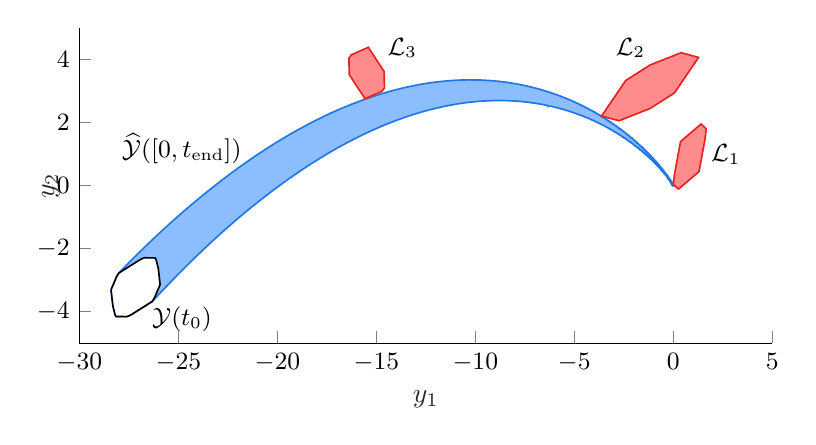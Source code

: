% This file was created by matlab2tikz.
%
%The latest updates can be retrieved from
%  http://www.mathworks.com/matlabcentral/fileexchange/22022-matlab2tikz-matlab2tikz
%where you can also make suggestions and rate matlab2tikz.
%
\begin{tikzpicture}[
	every node/.style={font=\small}]

\definecolor{unsafe}{RGB}{255,140,140}			% HSV: 360, 45, 100
\definecolor{unsafeborder}{RGB}{230,34,34}		% HSV: 360, 85, 90
\definecolor{reachouter}{RGB}{140,190,255}		% HSV: 214, 45, 100
\definecolor{reachouterborder}{RGB}{34,119,230}	% HSV: 214, 85, 90

%\draw[red] (-1,-1) grid (13,5.5);
%\draw[red] (10,0) circle(2pt);

% nodes
\node[anchor=west] at (7.9,2.4) {$\mathcal{L}_{1}$};
\node[anchor=south] at (7,3.5) {$\mathcal{L}_{2}$};
\node[anchor=south] at (4.1,3.5) {$\mathcal{L}_{3}$};
\node[anchor=west] at (0.8,0.3) {$\mathcal{Y}(t_0)$};
\node[anchor=south] at (1.3,2.15) {$\widehat{\mathcal{Y}}([0,t_{\text{end}}])$};

\begin{axis}[%
width=8.8cm,
height=4cm,
at={(0,0)},
scale only axis,
xmin=-30.0,
xmax=5.0,
xlabel style={font=\color{white!15!black}},
xlabel={$y_1$},
ymin=-5.0,
ymax=5.0,
ylabel style={font=\color{white!15!black}, yshift=-15pt},
ylabel={$y_2$},
%axis background/.style={fill=white},
axis x line*=bottom,
axis y line*=left
]

% reachable set
\addplot[semithick,draw=reachouterborder,fill=reachouter, forget plot]
table[row sep=crcr] {%
x	y\\
-27.608	-4.157\\
-28.142	-4.151\\
-28.142	-4.151\\
-28.19	-4.108\\
-28.191	-4.108\\
-28.308	-3.815\\
-28.309	-3.814\\
-28.309	-3.812\\
-28.398	-3.311\\
-28.398	-3.311\\
-28.394	-3.296\\
-28.394	-3.294\\
-28.394	-3.294\\
-28.393	-3.293\\
-28.391	-3.289\\
-28.113	-2.879\\
-28.113	-2.879\\
-28.001	-2.767\\
-27.999	-2.765\\
-27.863	-2.675\\
-27.854	-2.671\\
-27.723	-2.585\\
-27.714	-2.582\\
-27.583	-2.496\\
-27.575	-2.493\\
-27.444	-2.408\\
-27.436	-2.405\\
-27.306	-2.321\\
-27.298	-2.318\\
-27.169	-2.235\\
-27.161	-2.232\\
-27.032	-2.15\\
-27.024	-2.147\\
-26.896	-2.066\\
-26.888	-2.063\\
-26.76	-1.984\\
-26.752	-1.981\\
-26.626	-1.902\\
-26.618	-1.899\\
-26.491	-1.821\\
-26.483	-1.818\\
-26.358	-1.741\\
-26.35	-1.738\\
-26.225	-1.662\\
-26.217	-1.659\\
-26.093	-1.584\\
-26.085	-1.581\\
-25.961	-1.506\\
-25.953	-1.504\\
-25.83	-1.43\\
-25.823	-1.428\\
-25.7	-1.355\\
-25.692	-1.353\\
-25.57	-1.28\\
-25.563	-1.278\\
-25.441	-1.207\\
-25.434	-1.205\\
-25.313	-1.134\\
-25.305	-1.132\\
-25.185	-1.062\\
-25.177	-1.06\\
-25.058	-0.992\\
-25.05	-0.99\\
-24.931	-0.922\\
-24.924	-0.919\\
-24.805	-0.852\\
-24.798	-0.85\\
-24.68	-0.784\\
-24.672	-0.782\\
-24.555	-0.717\\
-24.548	-0.715\\
-24.431	-0.65\\
-24.424	-0.648\\
-24.307	-0.584\\
-24.3	-0.582\\
-24.184	-0.519\\
-24.177	-0.517\\
-24.062	-0.455\\
-24.055	-0.453\\
-23.94	-0.392\\
-23.933	-0.39\\
-23.819	-0.329\\
-23.812	-0.327\\
-23.698	-0.267\\
-23.691	-0.266\\
-23.578	-0.206\\
-23.571	-0.204\\
-23.459	-0.146\\
-23.452	-0.144\\
-23.34	-0.086\\
-23.333	-0.085\\
-23.221	-0.027\\
-23.215	-0.026\\
-23.104	0.031\\
-23.097	0.032\\
-22.987	0.088\\
-22.982	0.089\\
-22.841	0.16\\
-22.833	0.161\\
-22.696	0.229\\
-22.688	0.231\\
-22.552	0.297\\
-22.544	0.299\\
-22.409	0.365\\
-22.401	0.366\\
-22.267	0.431\\
-22.259	0.432\\
-22.126	0.496\\
-22.118	0.497\\
-21.986	0.56\\
-21.978	0.561\\
-21.846	0.623\\
-21.838	0.624\\
-21.707	0.685\\
-21.7	0.686\\
-21.57	0.746\\
-21.562	0.747\\
-21.433	0.805\\
-21.427	0.806\\
-21.269	0.877\\
-21.26	0.878\\
-21.107	0.946\\
-21.098	0.947\\
-20.946	1.014\\
-20.937	1.015\\
-20.786	1.08\\
-20.777	1.081\\
-20.628	1.145\\
-20.619	1.146\\
-20.47	1.209\\
-20.462	1.21\\
-20.314	1.271\\
-20.314	1.271\\
-20.305	1.272\\
-20.159	1.332\\
-20.159	1.332\\
-20.15	1.333\\
-20.005	1.392\\
-20.005	1.392\\
-19.997	1.393\\
-19.852	1.45\\
-19.852	1.45\\
-19.844	1.451\\
-19.701	1.508\\
-19.7	1.508\\
-19.692	1.508\\
-19.55	1.563\\
-19.55	1.563\\
-19.541	1.564\\
-19.4	1.618\\
-19.4	1.618\\
-19.392	1.619\\
-19.252	1.672\\
-19.252	1.672\\
-19.244	1.672\\
-19.105	1.724\\
-19.104	1.724\\
-19.096	1.725\\
-18.958	1.776\\
-18.958	1.776\\
-18.95	1.776\\
-18.813	1.826\\
-18.813	1.826\\
-18.805	1.826\\
-18.669	1.875\\
-18.669	1.875\\
-18.661	1.875\\
-18.526	1.923\\
-18.526	1.923\\
-18.518	1.923\\
-18.384	1.97\\
-18.384	1.97\\
-18.376	1.97\\
-18.243	2.016\\
-18.243	2.016\\
-18.235	2.016\\
-18.103	2.061\\
-18.103	2.061\\
-18.096	2.061\\
-17.965	2.104\\
-17.964	2.104\\
-17.957	2.104\\
-17.827	2.147\\
-17.826	2.147\\
-17.821	2.147\\
-17.645	2.204\\
-17.644	2.204\\
-17.634	2.204\\
-17.464	2.258\\
-17.464	2.258\\
-17.454	2.257\\
-17.285	2.309\\
-17.285	2.31\\
-17.276	2.309\\
-17.109	2.36\\
-17.108	2.36\\
-17.099	2.36\\
-16.933	2.408\\
-16.933	2.409\\
-16.924	2.408\\
-16.76	2.455\\
-16.76	2.455\\
-16.75	2.455\\
-16.588	2.501\\
-16.588	2.501\\
-16.579	2.501\\
-16.42	2.544\\
-16.419	2.545\\
-16.418	2.545\\
-16.409	2.544\\
-16.252	2.587\\
-16.25	2.587\\
-16.25	2.587\\
-16.241	2.587\\
-16.085	2.628\\
-16.084	2.628\\
-16.083	2.628\\
-16.074	2.627\\
-15.92	2.667\\
-15.918	2.668\\
-15.918	2.668\\
-15.909	2.667\\
-15.757	2.705\\
-15.755	2.706\\
-15.755	2.706\\
-15.746	2.705\\
-15.595	2.742\\
-15.594	2.742\\
-15.593	2.743\\
-15.585	2.742\\
-15.435	2.777\\
-15.433	2.778\\
-15.433	2.778\\
-15.425	2.777\\
-15.276	2.812\\
-15.275	2.812\\
-15.274	2.812\\
-15.266	2.811\\
-15.119	2.844\\
-15.118	2.845\\
-15.117	2.845\\
-15.109	2.844\\
-14.964	2.876\\
-14.962	2.876\\
-14.962	2.876\\
-14.954	2.875\\
-14.81	2.906\\
-14.809	2.906\\
-14.808	2.906\\
-14.8	2.905\\
-14.658	2.935\\
-14.656	2.935\\
-14.656	2.935\\
-14.648	2.934\\
-14.507	2.963\\
-14.505	2.963\\
-14.505	2.963\\
-14.499	2.962\\
-14.321	2.997\\
-14.319	2.997\\
-14.318	2.997\\
-14.309	2.996\\
-14.136	3.028\\
-14.135	3.029\\
-14.134	3.029\\
-14.125	3.027\\
-13.955	3.058\\
-13.953	3.058\\
-13.952	3.058\\
-13.943	3.057\\
-13.775	3.086\\
-13.773	3.086\\
-13.773	3.086\\
-13.764	3.084\\
-13.598	3.112\\
-13.596	3.112\\
-13.587	3.111\\
-13.423	3.137\\
-13.422	3.137\\
-13.421	3.137\\
-13.412	3.135\\
-13.25	3.16\\
-13.249	3.16\\
-13.248	3.16\\
-13.239	3.158\\
-13.079	3.182\\
-13.078	3.182\\
-13.077	3.182\\
-13.07	3.18\\
-12.877	3.207\\
-12.876	3.207\\
-12.874	3.207\\
-12.864	3.205\\
-12.678	3.229\\
-12.677	3.229\\
-12.675	3.229\\
-12.665	3.227\\
-12.482	3.249\\
-12.481	3.249\\
-12.479	3.249\\
-12.47	3.247\\
-12.289	3.267\\
-12.288	3.267\\
-12.286	3.267\\
-12.277	3.265\\
-12.098	3.284\\
-12.098	3.284\\
-12.096	3.284\\
-12.086	3.281\\
-11.911	3.298\\
-11.908	3.298\\
-11.899	3.296\\
-11.726	3.311\\
-11.724	3.311\\
-11.715	3.309\\
-11.544	3.322\\
-11.542	3.322\\
-11.533	3.32\\
-11.365	3.332\\
-11.365	3.332\\
-11.363	3.332\\
-11.354	3.329\\
-11.188	3.34\\
-11.187	3.34\\
-11.187	3.34\\
-11.178	3.338\\
-11.065	3.344\\
-11.015	3.347\\
-11.013	3.347\\
-11.013	3.347\\
-11.005	3.345\\
-10.893	3.35\\
-10.844	3.352\\
-10.842	3.352\\
-10.842	3.352\\
-10.835	3.35\\
-10.724	3.355\\
-10.675	3.356\\
-10.674	3.356\\
-10.673	3.356\\
-10.667	3.354\\
-10.557	3.358\\
-10.509	3.359\\
-10.508	3.359\\
-10.507	3.359\\
-10.501	3.357\\
-10.393	3.36\\
-10.345	3.36\\
-10.344	3.36\\
-10.344	3.36\\
-10.338	3.358\\
-10.231	3.36\\
-10.184	3.36\\
-10.183	3.36\\
-10.183	3.36\\
-10.182	3.36\\
-10.182	3.36\\
-10.178	3.358\\
-10.072	3.36\\
-10.026	3.359\\
-10.024	3.359\\
-10.024	3.359\\
-10.024	3.359\\
-10.023	3.359\\
-10.023	3.358\\
-10.023	3.358\\
-10.022	3.358\\
-10.02	3.357\\
-9.915	3.358\\
-9.87	3.357\\
-9.868	3.357\\
-9.868	3.357\\
-9.867	3.357\\
-9.867	3.356\\
-9.867	3.356\\
-9.866	3.356\\
-9.866	3.356\\
-9.866	3.356\\
-9.865	3.356\\
-9.865	3.356\\
-9.864	3.355\\
-9.761	3.355\\
-9.716	3.354\\
-9.714	3.353\\
-9.714	3.353\\
-9.714	3.353\\
-9.713	3.353\\
-9.713	3.353\\
-9.713	3.353\\
-9.712	3.353\\
-9.712	3.353\\
-9.711	3.352\\
-9.711	3.352\\
-9.609	3.351\\
-9.564	3.349\\
-9.563	3.349\\
-9.563	3.349\\
-9.562	3.349\\
-9.562	3.349\\
-9.561	3.349\\
-9.561	3.349\\
-9.561	3.348\\
-9.56	3.348\\
-9.56	3.348\\
-9.459	3.346\\
-9.415	3.344\\
-9.414	3.344\\
-9.413	3.344\\
-9.413	3.344\\
-9.412	3.343\\
-9.412	3.343\\
-9.412	3.343\\
-9.411	3.343\\
-9.411	3.343\\
-9.311	3.34\\
-9.268	3.338\\
-9.267	3.337\\
-9.266	3.337\\
-9.266	3.337\\
-9.266	3.337\\
-9.265	3.337\\
-9.265	3.337\\
-9.264	3.337\\
-9.166	3.334\\
-9.123	3.33\\
-9.122	3.33\\
-9.122	3.33\\
-9.121	3.33\\
-9.121	3.33\\
-9.12	3.33\\
-9.12	3.329\\
-9.023	3.326\\
-8.981	3.322\\
-8.98	3.322\\
-8.836	3.316\\
-8.795	3.312\\
-8.793	3.311\\
-8.792	3.311\\
-8.792	3.311\\
-8.791	3.311\\
-8.791	3.311\\
-8.79	3.311\\
-8.79	3.31\\
-8.789	3.31\\
-8.789	3.31\\
-8.652	3.303\\
-8.652	3.303\\
-8.612	3.298\\
-8.61	3.298\\
-8.61	3.298\\
-8.609	3.297\\
-8.609	3.297\\
-8.608	3.297\\
-8.608	3.297\\
-8.607	3.297\\
-8.607	3.297\\
-8.607	3.296\\
-8.473	3.288\\
-8.472	3.288\\
-8.433	3.283\\
-8.431	3.283\\
-8.43	3.283\\
-8.43	3.282\\
-8.43	3.282\\
-8.429	3.282\\
-8.429	3.282\\
-8.428	3.282\\
-8.428	3.282\\
-8.296	3.272\\
-8.296	3.272\\
-8.257	3.267\\
-8.255	3.266\\
-8.255	3.266\\
-8.254	3.266\\
-8.254	3.266\\
-8.253	3.266\\
-8.253	3.266\\
-8.123	3.255\\
-8.123	3.255\\
-8.085	3.249\\
-8.083	3.249\\
-8.083	3.249\\
-8.082	3.249\\
-8.082	3.248\\
-8.082	3.248\\
-8.081	3.248\\
-7.954	3.237\\
-7.954	3.237\\
-7.917	3.231\\
-7.915	3.23\\
-7.915	3.23\\
-7.914	3.23\\
-7.914	3.23\\
-7.913	3.23\\
-7.788	3.217\\
-7.788	3.217\\
-7.752	3.211\\
-7.75	3.211\\
-7.75	3.211\\
-7.749	3.21\\
-7.626	3.197\\
-7.626	3.197\\
-7.59	3.191\\
-7.588	3.19\\
-7.588	3.19\\
-7.467	3.176\\
-7.467	3.176\\
-7.431	3.169\\
-7.43	3.168\\
-7.311	3.154\\
-7.311	3.154\\
-7.276	3.147\\
-7.276	3.146\\
-7.159	3.131\\
-7.158	3.131\\
-7.124	3.123\\
-7.124	3.123\\
-7.009	3.107\\
-7.009	3.107\\
-6.976	3.099\\
-6.862	3.082\\
-6.862	3.082\\
-6.832	3.075\\
-6.719	3.057\\
-6.718	3.057\\
-6.69	3.05\\
-6.579	3.031\\
-6.578	3.031\\
-6.578	3.031\\
-6.551	3.024\\
-6.441	3.005\\
-6.441	3.005\\
-6.44	3.005\\
-6.415	2.998\\
-6.306	2.978\\
-6.306	2.978\\
-6.305	2.978\\
-6.282	2.971\\
-6.174	2.951\\
-6.174	2.951\\
-6.151	2.944\\
-6.045	2.923\\
-6.044	2.923\\
-6.022	2.916\\
-5.918	2.895\\
-5.918	2.895\\
-5.897	2.888\\
-5.794	2.866\\
-5.793	2.866\\
-5.774	2.859\\
-5.672	2.837\\
-5.672	2.837\\
-5.653	2.83\\
-5.555	2.808\\
-5.553	2.808\\
-5.553	2.808\\
-5.535	2.801\\
-5.439	2.779\\
-5.436	2.778\\
-5.436	2.778\\
-5.422	2.773\\
-5.297	2.743\\
-5.294	2.742\\
-5.294	2.742\\
-5.293	2.742\\
-5.293	2.742\\
-5.293	2.741\\
-5.292	2.741\\
-5.291	2.741\\
-5.273	2.734\\
-5.158	2.705\\
-5.155	2.704\\
-5.155	2.704\\
-5.154	2.704\\
-5.154	2.704\\
-5.154	2.704\\
-5.153	2.704\\
-5.153	2.704\\
-5.152	2.703\\
-5.152	2.703\\
-5.152	2.703\\
-5.151	2.703\\
-5.151	2.703\\
-5.135	2.696\\
-5.023	2.667\\
-5.02	2.667\\
-5.02	2.666\\
-5.019	2.666\\
-5.019	2.666\\
-5.018	2.666\\
-5.018	2.666\\
-5.018	2.666\\
-5.017	2.666\\
-5.017	2.665\\
-5.016	2.665\\
-5.016	2.665\\
-5.016	2.665\\
-5.015	2.665\\
-5.015	2.665\\
-5.014	2.664\\
-5.014	2.664\\
-5.0	2.659\\
-4.891	2.629\\
-4.888	2.628\\
-4.888	2.628\\
-4.888	2.628\\
-4.887	2.628\\
-4.887	2.628\\
-4.886	2.628\\
-4.886	2.628\\
-4.886	2.627\\
-4.885	2.627\\
-4.885	2.627\\
-4.884	2.627\\
-4.884	2.627\\
-4.883	2.627\\
-4.883	2.627\\
-4.883	2.626\\
-4.882	2.626\\
-4.882	2.626\\
-4.882	2.626\\
-4.881	2.626\\
-4.88	2.626\\
-4.869	2.621\\
-4.763	2.591\\
-4.76	2.59\\
-4.76	2.59\\
-4.759	2.59\\
-4.759	2.59\\
-4.758	2.59\\
-4.758	2.59\\
-4.758	2.589\\
-4.757	2.589\\
-4.757	2.589\\
-4.756	2.589\\
-4.756	2.589\\
-4.755	2.589\\
-4.755	2.588\\
-4.755	2.588\\
-4.754	2.588\\
-4.754	2.588\\
-4.753	2.588\\
-4.753	2.588\\
-4.753	2.587\\
-4.752	2.587\\
-4.752	2.587\\
-4.751	2.587\\
-4.751	2.587\\
-4.751	2.587\\
-4.75	2.587\\
-4.741	2.582\\
-4.638	2.553\\
-4.635	2.552\\
-4.635	2.552\\
-4.634	2.552\\
-4.633	2.551\\
-4.633	2.551\\
-4.632	2.551\\
-4.632	2.551\\
-4.631	2.551\\
-4.631	2.55\\
-4.63	2.55\\
-4.63	2.55\\
-4.63	2.55\\
-4.629	2.55\\
-4.629	2.55\\
-4.629	2.55\\
-4.628	2.549\\
-4.628	2.549\\
-4.628	2.549\\
-4.627	2.549\\
-4.627	2.549\\
-4.626	2.549\\
-4.626	2.549\\
-4.626	2.548\\
-4.625	2.548\\
-4.625	2.548\\
-4.625	2.548\\
-4.624	2.548\\
-4.624	2.548\\
-4.623	2.547\\
-4.616	2.544\\
-4.516	2.514\\
-4.513	2.514\\
-4.513	2.514\\
-4.512	2.513\\
-4.512	2.513\\
-4.511	2.513\\
-4.511	2.513\\
-4.511	2.513\\
-4.51	2.513\\
-4.51	2.512\\
-4.51	2.512\\
-4.509	2.512\\
-4.509	2.512\\
-4.508	2.512\\
-4.508	2.512\\
-4.508	2.511\\
-4.507	2.511\\
-4.507	2.511\\
-4.506	2.511\\
-4.506	2.511\\
-4.506	2.511\\
-4.505	2.511\\
-4.505	2.51\\
-4.505	2.51\\
-4.504	2.51\\
-4.504	2.51\\
-4.503	2.51\\
-4.503	2.51\\
-4.503	2.51\\
-4.502	2.509\\
-4.502	2.509\\
-4.502	2.509\\
-4.501	2.509\\
-4.501	2.509\\
-4.501	2.509\\
-4.5	2.509\\
-4.5	2.508\\
-4.494	2.506\\
-4.397	2.476\\
-4.394	2.475\\
-4.394	2.475\\
-4.393	2.475\\
-4.393	2.475\\
-4.392	2.474\\
-4.392	2.474\\
-4.392	2.474\\
-4.391	2.474\\
-4.391	2.474\\
-4.39	2.474\\
-4.39	2.474\\
-4.39	2.473\\
-4.389	2.473\\
-4.389	2.473\\
-4.388	2.473\\
-4.388	2.473\\
-4.388	2.473\\
-4.387	2.473\\
-4.387	2.472\\
-4.386	2.472\\
-4.386	2.472\\
-4.386	2.472\\
-4.385	2.472\\
-4.385	2.471\\
-4.384	2.471\\
-4.384	2.471\\
-4.384	2.471\\
-4.383	2.471\\
-4.383	2.471\\
-4.383	2.47\\
-4.382	2.47\\
-4.382	2.47\\
-4.382	2.47\\
-4.381	2.47\\
-4.381	2.47\\
-4.381	2.47\\
-4.38	2.469\\
-4.38	2.469\\
-4.38	2.469\\
-4.377	2.468\\
-4.259	2.431\\
-4.259	2.431\\
-4.258	2.431\\
-4.258	2.431\\
-4.258	2.43\\
-4.257	2.43\\
-4.257	2.43\\
-4.253	2.429\\
-4.253	2.429\\
-4.252	2.429\\
-4.252	2.428\\
-4.252	2.428\\
-4.251	2.428\\
-4.251	2.428\\
-4.25	2.428\\
-4.25	2.428\\
-4.25	2.427\\
-4.249	2.427\\
-4.249	2.427\\
-4.248	2.427\\
-4.248	2.427\\
-4.248	2.427\\
-4.247	2.426\\
-4.247	2.426\\
-4.247	2.426\\
-4.246	2.426\\
-4.246	2.426\\
-4.245	2.426\\
-4.245	2.426\\
-4.245	2.425\\
-4.245	2.425\\
-4.244	2.425\\
-4.244	2.425\\
-4.243	2.425\\
-4.243	2.425\\
-4.243	2.425\\
-4.242	2.424\\
-4.242	2.424\\
-4.242	2.424\\
-4.241	2.424\\
-4.24	2.423\\
-4.233	2.42\\
-4.125	2.385\\
-4.125	2.385\\
-4.124	2.385\\
-4.124	2.385\\
-4.123	2.385\\
-4.123	2.384\\
-4.122	2.384\\
-4.122	2.384\\
-4.122	2.384\\
-4.121	2.384\\
-4.121	2.384\\
-4.12	2.383\\
-4.12	2.383\\
-4.12	2.383\\
-4.117	2.382\\
-4.117	2.382\\
-4.116	2.382\\
-4.116	2.382\\
-4.115	2.381\\
-4.115	2.381\\
-4.115	2.381\\
-4.114	2.381\\
-4.114	2.381\\
-4.114	2.381\\
-4.113	2.381\\
-4.113	2.38\\
-4.112	2.38\\
-4.112	2.38\\
-4.112	2.38\\
-4.112	2.38\\
-4.111	2.38\\
-4.111	2.38\\
-4.11	2.379\\
-4.11	2.379\\
-4.11	2.379\\
-4.109	2.379\\
-4.109	2.379\\
-4.109	2.378\\
-4.108	2.378\\
-4.108	2.378\\
-4.108	2.378\\
-4.107	2.378\\
-4.106	2.377\\
-4.105	2.377\\
-4.104	2.377\\
-4.099	2.374\\
-3.995	2.339\\
-3.995	2.339\\
-3.994	2.339\\
-3.994	2.339\\
-3.993	2.339\\
-3.993	2.338\\
-3.993	2.338\\
-3.992	2.338\\
-3.992	2.338\\
-3.991	2.338\\
-3.991	2.338\\
-3.991	2.338\\
-3.99	2.337\\
-3.99	2.337\\
-3.989	2.337\\
-3.989	2.337\\
-3.989	2.337\\
-3.988	2.337\\
-3.988	2.337\\
-3.987	2.336\\
-3.985	2.335\\
-3.984	2.335\\
-3.984	2.335\\
-3.983	2.335\\
-3.983	2.334\\
-3.983	2.334\\
-3.982	2.334\\
-3.982	2.334\\
-3.982	2.334\\
-3.981	2.334\\
-3.981	2.334\\
-3.981	2.333\\
-3.98	2.333\\
-3.98	2.333\\
-3.979	2.333\\
-3.979	2.333\\
-3.979	2.333\\
-3.978	2.333\\
-3.978	2.332\\
-3.978	2.332\\
-3.977	2.332\\
-3.977	2.332\\
-3.977	2.332\\
-3.974	2.33\\
-3.973	2.33\\
-3.972	2.33\\
-3.972	2.329\\
-3.969	2.328\\
-3.869	2.294\\
-3.869	2.293\\
-3.868	2.293\\
-3.868	2.293\\
-3.867	2.293\\
-3.867	2.293\\
-3.866	2.293\\
-3.866	2.293\\
-3.866	2.292\\
-3.865	2.292\\
-3.865	2.292\\
-3.865	2.292\\
-3.864	2.292\\
-3.864	2.292\\
-3.863	2.292\\
-3.863	2.291\\
-3.862	2.291\\
-3.862	2.291\\
-3.862	2.291\\
-3.861	2.291\\
-3.861	2.291\\
-3.861	2.291\\
-3.86	2.29\\
-3.86	2.29\\
-3.86	2.29\\
-3.859	2.29\\
-3.856	2.289\\
-3.856	2.288\\
-3.856	2.288\\
-3.855	2.288\\
-3.855	2.288\\
-3.854	2.288\\
-3.854	2.288\\
-3.854	2.288\\
-3.853	2.287\\
-3.853	2.287\\
-3.853	2.287\\
-3.852	2.287\\
-3.852	2.287\\
-3.852	2.287\\
-3.851	2.286\\
-3.851	2.286\\
-3.85	2.286\\
-3.847	2.284\\
-3.846	2.284\\
-3.846	2.284\\
-3.845	2.284\\
-3.845	2.283\\
-3.845	2.283\\
-3.844	2.283\\
-3.841	2.281\\
-3.747	2.248\\
-3.746	2.248\\
-3.746	2.248\\
-3.745	2.248\\
-3.744	2.247\\
-3.744	2.247\\
-3.744	2.247\\
-3.743	2.247\\
-3.743	2.247\\
-3.742	2.247\\
-3.742	2.246\\
-3.742	2.246\\
-3.741	2.246\\
-3.741	2.246\\
-3.74	2.246\\
-3.74	2.246\\
-3.74	2.245\\
-3.739	2.245\\
-3.739	2.245\\
-3.739	2.245\\
-3.738	2.245\\
-3.738	2.245\\
-3.737	2.245\\
-3.737	2.244\\
-3.737	2.244\\
-3.736	2.244\\
-3.736	2.244\\
-3.736	2.244\\
-3.735	2.244\\
-3.735	2.244\\
-3.735	2.243\\
-3.732	2.242\\
-3.732	2.242\\
-3.731	2.242\\
-3.731	2.242\\
-3.731	2.241\\
-3.73	2.241\\
-3.73	2.241\\
-3.729	2.241\\
-3.728	2.24\\
-3.728	2.24\\
-3.727	2.24\\
-3.726	2.24\\
-3.725	2.239\\
-3.725	2.239\\
-3.724	2.239\\
-3.724	2.238\\
-3.724	2.238\\
-3.723	2.238\\
-3.723	2.238\\
-3.722	2.237\\
-3.721	2.237\\
-3.721	2.237\\
-3.719	2.236\\
-3.628	2.203\\
-3.628	2.203\\
-3.627	2.203\\
-3.627	2.203\\
-3.627	2.202\\
-3.626	2.202\\
-3.626	2.202\\
-3.625	2.202\\
-3.625	2.202\\
-3.625	2.202\\
-3.624	2.201\\
-3.624	2.201\\
-3.623	2.201\\
-3.623	2.201\\
-3.623	2.201\\
-3.622	2.201\\
-3.622	2.201\\
-3.622	2.2\\
-3.621	2.2\\
-3.621	2.2\\
-3.62	2.2\\
-3.62	2.2\\
-3.62	2.2\\
-3.619	2.2\\
-3.619	2.199\\
-3.619	2.199\\
-3.618	2.199\\
-3.618	2.199\\
-3.618	2.199\\
-3.617	2.199\\
-3.617	2.198\\
-3.616	2.198\\
-3.616	2.198\\
-3.616	2.198\\
-3.615	2.198\\
-3.615	2.198\\
-3.615	2.197\\
-3.614	2.197\\
-3.612	2.196\\
-3.609	2.195\\
-3.609	2.195\\
-3.607	2.194\\
-3.606	2.193\\
-3.606	2.193\\
-3.605	2.193\\
-3.605	2.193\\
-3.604	2.193\\
-3.604	2.192\\
-3.604	2.192\\
-3.603	2.192\\
-3.603	2.192\\
-3.602	2.192\\
-3.602	2.191\\
-3.601	2.191\\
-3.6	2.19\\
-3.512	2.158\\
-3.512	2.157\\
-3.511	2.157\\
-3.511	2.157\\
-3.51	2.157\\
-3.51	2.157\\
-3.51	2.157\\
-3.509	2.156\\
-3.509	2.156\\
-3.509	2.156\\
-3.508	2.156\\
-3.508	2.156\\
-3.507	2.156\\
-3.507	2.156\\
-3.507	2.155\\
-3.506	2.155\\
-3.506	2.155\\
-3.506	2.155\\
-3.505	2.155\\
-3.505	2.155\\
-3.504	2.155\\
-3.504	2.154\\
-3.504	2.154\\
-3.503	2.154\\
-3.503	2.154\\
-3.503	2.154\\
-3.502	2.154\\
-3.502	2.154\\
-3.502	2.153\\
-3.501	2.153\\
-3.501	2.153\\
-3.501	2.153\\
-3.5	2.153\\
-3.5	2.153\\
-3.499	2.152\\
-3.498	2.151\\
-3.495	2.15\\
-3.495	2.15\\
-3.494	2.15\\
-3.492	2.149\\
-3.492	2.149\\
-3.491	2.148\\
-3.491	2.148\\
-3.49	2.148\\
-3.49	2.148\\
-3.49	2.148\\
-3.489	2.147\\
-3.489	2.147\\
-3.488	2.147\\
-3.488	2.147\\
-3.487	2.147\\
-3.487	2.146\\
-3.487	2.146\\
-3.485	2.145\\
-3.484	2.145\\
-3.4	2.113\\
-3.399	2.113\\
-3.399	2.112\\
-3.399	2.112\\
-3.398	2.112\\
-3.398	2.112\\
-3.397	2.112\\
-3.397	2.112\\
-3.397	2.111\\
-3.396	2.111\\
-3.396	2.111\\
-3.396	2.111\\
-3.395	2.111\\
-3.395	2.111\\
-3.394	2.111\\
-3.394	2.11\\
-3.394	2.11\\
-3.393	2.11\\
-3.393	2.11\\
-3.393	2.11\\
-3.392	2.11\\
-3.392	2.11\\
-3.392	2.109\\
-3.391	2.109\\
-3.391	2.109\\
-3.391	2.109\\
-3.39	2.109\\
-3.39	2.109\\
-3.389	2.108\\
-3.389	2.108\\
-3.389	2.108\\
-3.389	2.108\\
-3.385	2.106\\
-3.385	2.106\\
-3.385	2.106\\
-3.382	2.105\\
-3.382	2.105\\
-3.381	2.104\\
-3.381	2.104\\
-3.381	2.104\\
-3.38	2.104\\
-3.38	2.104\\
-3.379	2.103\\
-3.379	2.103\\
-3.378	2.103\\
-3.378	2.103\\
-3.377	2.102\\
-3.377	2.102\\
-3.376	2.102\\
-3.375	2.101\\
-3.374	2.101\\
-3.373	2.1\\
-3.373	2.1\\
-3.291	2.068\\
-3.29	2.068\\
-3.29	2.068\\
-3.29	2.068\\
-3.289	2.067\\
-3.289	2.067\\
-3.288	2.067\\
-3.288	2.067\\
-3.288	2.067\\
-3.287	2.067\\
-3.287	2.067\\
-3.287	2.066\\
-3.286	2.066\\
-3.286	2.066\\
-3.285	2.066\\
-3.285	2.066\\
-3.285	2.066\\
-3.284	2.066\\
-3.284	2.065\\
-3.284	2.065\\
-3.283	2.065\\
-3.283	2.065\\
-3.283	2.065\\
-3.282	2.065\\
-3.282	2.064\\
-3.282	2.064\\
-3.281	2.064\\
-3.281	2.064\\
-3.281	2.064\\
-3.277	2.062\\
-3.276	2.062\\
-3.276	2.061\\
-3.275	2.061\\
-3.273	2.06\\
-3.272	2.06\\
-3.272	2.059\\
-3.271	2.059\\
-3.27	2.059\\
-3.27	2.058\\
-3.269	2.058\\
-3.268	2.058\\
-3.268	2.057\\
-3.267	2.057\\
-3.266	2.056\\
-3.265	2.056\\
-3.264	2.055\\
-3.186	2.024\\
-3.185	2.024\\
-3.185	2.024\\
-3.184	2.024\\
-3.184	2.023\\
-3.184	2.023\\
-3.183	2.023\\
-3.183	2.023\\
-3.183	2.023\\
-3.182	2.023\\
-3.182	2.022\\
-3.181	2.022\\
-3.181	2.022\\
-3.181	2.022\\
-3.18	2.022\\
-3.18	2.022\\
-3.18	2.022\\
-3.179	2.021\\
-3.179	2.021\\
-3.179	2.021\\
-3.178	2.021\\
-3.178	2.021\\
-3.178	2.021\\
-3.177	2.021\\
-3.177	2.02\\
-3.176	2.02\\
-3.176	2.02\\
-3.173	2.018\\
-3.172	2.018\\
-3.171	2.018\\
-3.171	2.018\\
-3.171	2.017\\
-3.17	2.017\\
-3.17	2.017\\
-3.169	2.017\\
-3.169	2.016\\
-3.166	2.015\\
-3.165	2.015\\
-3.164	2.014\\
-3.163	2.014\\
-3.162	2.013\\
-3.161	2.012\\
-3.16	2.012\\
-3.16	2.011\\
-3.159	2.011\\
-3.083	1.98\\
-3.083	1.98\\
-3.082	1.98\\
-3.082	1.98\\
-3.082	1.98\\
-3.081	1.98\\
-3.081	1.979\\
-3.08	1.979\\
-3.08	1.979\\
-3.08	1.979\\
-3.079	1.979\\
-3.079	1.979\\
-3.079	1.978\\
-3.078	1.978\\
-3.078	1.978\\
-3.078	1.978\\
-3.077	1.978\\
-3.077	1.978\\
-3.077	1.978\\
-3.076	1.977\\
-3.076	1.977\\
-3.075	1.977\\
-3.075	1.977\\
-3.074	1.976\\
-3.074	1.976\\
-3.072	1.976\\
-3.072	1.975\\
-3.072	1.975\\
-3.071	1.975\\
-3.071	1.975\\
-3.07	1.974\\
-3.07	1.974\\
-3.069	1.974\\
-3.069	1.974\\
-3.068	1.973\\
-3.067	1.973\\
-3.067	1.973\\
-3.066	1.972\\
-3.064	1.971\\
-3.064	1.971\\
-3.063	1.971\\
-3.063	1.971\\
-3.062	1.97\\
-3.061	1.97\\
-3.061	1.969\\
-3.06	1.969\\
-3.06	1.969\\
-3.059	1.969\\
-3.059	1.968\\
-3.058	1.968\\
-3.058	1.968\\
-2.984	1.937\\
-2.984	1.937\\
-2.983	1.937\\
-2.983	1.937\\
-2.983	1.937\\
-2.982	1.936\\
-2.982	1.936\\
-2.982	1.936\\
-2.981	1.936\\
-2.981	1.936\\
-2.981	1.936\\
-2.98	1.935\\
-2.98	1.935\\
-2.98	1.935\\
-2.979	1.935\\
-2.979	1.935\\
-2.979	1.935\\
-2.978	1.935\\
-2.978	1.934\\
-2.977	1.934\\
-2.973	1.932\\
-2.973	1.932\\
-2.973	1.932\\
-2.972	1.931\\
-2.972	1.931\\
-2.971	1.931\\
-2.971	1.931\\
-2.97	1.931\\
-2.969	1.93\\
-2.969	1.93\\
-2.967	1.929\\
-2.967	1.929\\
-2.965	1.927\\
-2.963	1.927\\
-2.963	1.927\\
-2.962	1.926\\
-2.96	1.925\\
-2.959	1.925\\
-2.888	1.894\\
-2.888	1.894\\
-2.887	1.894\\
-2.887	1.894\\
-2.887	1.894\\
-2.886	1.894\\
-2.886	1.893\\
-2.886	1.893\\
-2.885	1.893\\
-2.885	1.893\\
-2.885	1.893\\
-2.884	1.893\\
-2.884	1.893\\
-2.884	1.892\\
-2.882	1.892\\
-2.882	1.892\\
-2.881	1.891\\
-2.881	1.891\\
-2.88	1.891\\
-2.88	1.891\\
-2.879	1.89\\
-2.879	1.89\\
-2.878	1.89\\
-2.877	1.889\\
-2.877	1.889\\
-2.877	1.889\\
-2.876	1.889\\
-2.876	1.889\\
-2.875	1.888\\
-2.875	1.888\\
-2.873	1.887\\
-2.873	1.887\\
-2.871	1.886\\
-2.871	1.886\\
-2.871	1.886\\
-2.868	1.885\\
-2.868	1.884\\
-2.867	1.884\\
-2.867	1.884\\
-2.865	1.883\\
-2.865	1.882\\
-2.864	1.882\\
-2.864	1.882\\
-2.795	1.852\\
-2.795	1.852\\
-2.795	1.852\\
-2.794	1.852\\
-2.794	1.852\\
-2.794	1.851\\
-2.793	1.851\\
-2.793	1.851\\
-2.793	1.851\\
-2.792	1.851\\
-2.792	1.851\\
-2.79	1.85\\
-2.79	1.85\\
-2.789	1.849\\
-2.788	1.849\\
-2.788	1.849\\
-2.788	1.849\\
-2.787	1.848\\
-2.787	1.848\\
-2.786	1.848\\
-2.786	1.848\\
-2.785	1.847\\
-2.785	1.847\\
-2.784	1.847\\
-2.784	1.847\\
-2.784	1.847\\
-2.783	1.846\\
-2.782	1.846\\
-2.782	1.846\\
-2.781	1.845\\
-2.78	1.845\\
-2.78	1.845\\
-2.779	1.844\\
-2.778	1.844\\
-2.778	1.843\\
-2.777	1.843\\
-2.777	1.843\\
-2.775	1.842\\
-2.775	1.842\\
-2.772	1.841\\
-2.772	1.84\\
-2.772	1.84\\
-2.705	1.811\\
-2.705	1.811\\
-2.705	1.81\\
-2.704	1.81\\
-2.704	1.81\\
-2.704	1.81\\
-2.703	1.81\\
-2.703	1.81\\
-2.702	1.809\\
-2.702	1.809\\
-2.701	1.808\\
-2.7	1.808\\
-2.699	1.808\\
-2.699	1.808\\
-2.699	1.808\\
-2.698	1.807\\
-2.698	1.807\\
-2.697	1.807\\
-2.697	1.807\\
-2.696	1.806\\
-2.696	1.806\\
-2.695	1.806\\
-2.695	1.806\\
-2.694	1.805\\
-2.693	1.805\\
-2.693	1.805\\
-2.692	1.804\\
-2.691	1.804\\
-2.691	1.803\\
-2.689	1.803\\
-2.689	1.802\\
-2.689	1.802\\
-2.688	1.802\\
-2.687	1.801\\
-2.685	1.8\\
-2.684	1.799\\
-2.683	1.799\\
-2.683	1.799\\
-2.682	1.799\\
-2.682	1.798\\
-2.618	1.77\\
-2.618	1.77\\
-2.617	1.769\\
-2.617	1.769\\
-2.617	1.769\\
-2.616	1.769\\
-2.614	1.768\\
-2.614	1.768\\
-2.612	1.767\\
-2.612	1.767\\
-2.611	1.766\\
-2.611	1.766\\
-2.61	1.766\\
-2.61	1.766\\
-2.609	1.765\\
-2.609	1.765\\
-2.608	1.765\\
-2.607	1.764\\
-2.607	1.764\\
-2.605	1.763\\
-2.605	1.763\\
-2.603	1.762\\
-2.603	1.762\\
-2.603	1.762\\
-2.602	1.761\\
-2.602	1.761\\
-2.6	1.76\\
-2.599	1.76\\
-2.507	1.717\\
-2.504	1.716\\
-2.504	1.716\\
-2.502	1.715\\
-2.502	1.715\\
-2.502	1.715\\
-2.501	1.715\\
-2.501	1.714\\
-2.5	1.714\\
-2.499	1.714\\
-2.499	1.713\\
-2.498	1.713\\
-2.498	1.713\\
-2.498	1.713\\
-2.497	1.712\\
-2.496	1.712\\
-2.495	1.711\\
-2.494	1.711\\
-2.493	1.71\\
-2.493	1.71\\
-2.492	1.71\\
-2.491	1.709\\
-2.491	1.709\\
-2.49	1.709\\
-2.489	1.708\\
-2.489	1.708\\
-2.488	1.707\\
-2.488	1.707\\
-2.485	1.706\\
-2.485	1.705\\
-2.484	1.705\\
-2.484	1.705\\
-2.483	1.704\\
-2.483	1.704\\
-2.483	1.704\\
-2.482	1.703\\
-2.482	1.703\\
-2.481	1.703\\
-2.4	1.665\\
-2.398	1.664\\
-2.398	1.664\\
-2.397	1.663\\
-2.397	1.663\\
-2.396	1.663\\
-2.396	1.663\\
-2.395	1.663\\
-2.395	1.662\\
-2.394	1.662\\
-2.393	1.662\\
-2.393	1.661\\
-2.393	1.661\\
-2.392	1.661\\
-2.392	1.661\\
-2.391	1.66\\
-2.39	1.66\\
-2.389	1.659\\
-2.388	1.659\\
-2.387	1.658\\
-2.387	1.658\\
-2.386	1.657\\
-2.385	1.657\\
-2.385	1.657\\
-2.385	1.657\\
-2.383	1.656\\
-2.383	1.655\\
-2.382	1.655\\
-2.382	1.655\\
-2.381	1.655\\
-2.381	1.654\\
-2.38	1.654\\
-2.38	1.654\\
-2.377	1.652\\
-2.377	1.652\\
-2.377	1.652\\
-2.376	1.651\\
-2.376	1.651\\
-2.375	1.651\\
-2.375	1.65\\
-2.374	1.65\\
-2.297	1.613\\
-2.295	1.612\\
-2.295	1.612\\
-2.294	1.612\\
-2.294	1.611\\
-2.293	1.611\\
-2.293	1.611\\
-2.292	1.611\\
-2.292	1.611\\
-2.291	1.61\\
-2.29	1.61\\
-2.289	1.609\\
-2.288	1.609\\
-2.287	1.608\\
-2.286	1.607\\
-2.285	1.607\\
-2.284	1.606\\
-2.284	1.606\\
-2.284	1.606\\
-2.283	1.606\\
-2.282	1.605\\
-2.282	1.605\\
-2.281	1.604\\
-2.281	1.604\\
-2.28	1.604\\
-2.28	1.604\\
-2.279	1.603\\
-2.279	1.603\\
-2.279	1.603\\
-2.278	1.603\\
-2.278	1.602\\
-2.277	1.602\\
-2.276	1.601\\
-2.274	1.6\\
-2.274	1.6\\
-2.272	1.599\\
-2.198	1.562\\
-2.198	1.562\\
-2.197	1.562\\
-2.197	1.562\\
-2.196	1.562\\
-2.196	1.561\\
-2.196	1.561\\
-2.195	1.561\\
-2.195	1.561\\
-2.194	1.56\\
-2.193	1.56\\
-2.192	1.559\\
-2.192	1.559\\
-2.19	1.558\\
-2.19	1.558\\
-2.188	1.557\\
-2.186	1.556\\
-2.186	1.556\\
-2.185	1.555\\
-2.185	1.555\\
-2.184	1.555\\
-2.183	1.554\\
-2.183	1.554\\
-2.183	1.554\\
-2.182	1.553\\
-2.181	1.553\\
-2.18	1.552\\
-2.18	1.552\\
-2.179	1.552\\
-2.178	1.551\\
-2.178	1.55\\
-2.175	1.549\\
-2.175	1.548\\
-2.174	1.548\\
-2.104	1.513\\
-2.103	1.513\\
-2.103	1.512\\
-2.103	1.512\\
-2.102	1.512\\
-2.101	1.512\\
-2.101	1.511\\
-2.099	1.511\\
-2.099	1.51\\
-2.099	1.51\\
-2.097	1.509\\
-2.097	1.509\\
-2.096	1.509\\
-2.096	1.509\\
-2.095	1.508\\
-2.093	1.507\\
-2.092	1.506\\
-2.092	1.506\\
-2.091	1.506\\
-2.091	1.506\\
-2.09	1.505\\
-2.09	1.505\\
-2.089	1.505\\
-2.089	1.505\\
-2.088	1.504\\
-2.088	1.504\\
-2.088	1.504\\
-2.087	1.504\\
-2.087	1.503\\
-2.086	1.503\\
-2.086	1.503\\
-2.085	1.502\\
-2.084	1.502\\
-2.084	1.501\\
-2.083	1.501\\
-2.083	1.5\\
-2.081	1.499\\
-2.013	1.465\\
-2.013	1.464\\
-2.012	1.464\\
-2.012	1.464\\
-2.011	1.464\\
-2.011	1.463\\
-2.011	1.463\\
-2.01	1.463\\
-2.01	1.463\\
-2.009	1.462\\
-2.008	1.462\\
-2.007	1.461\\
-2.006	1.461\\
-2.006	1.461\\
-2.003	1.459\\
-2.003	1.459\\
-2.002	1.459\\
-2.002	1.458\\
-2.001	1.458\\
-2.001	1.458\\
-2.0	1.457\\
-2.0	1.457\\
-1.999	1.457\\
-1.999	1.456\\
-1.998	1.456\\
-1.998	1.456\\
-1.998	1.456\\
-1.997	1.455\\
-1.996	1.454\\
-1.995	1.454\\
-1.995	1.454\\
-1.994	1.453\\
-1.993	1.453\\
-1.993	1.452\\
-1.992	1.452\\
-1.992	1.452\\
-1.991	1.451\\
-1.927	1.417\\
-1.926	1.417\\
-1.925	1.417\\
-1.925	1.416\\
-1.924	1.416\\
-1.924	1.416\\
-1.923	1.416\\
-1.923	1.415\\
-1.922	1.415\\
-1.922	1.415\\
-1.921	1.414\\
-1.92	1.414\\
-1.919	1.413\\
-1.919	1.413\\
-1.918	1.413\\
-1.917	1.412\\
-1.917	1.412\\
-1.916	1.411\\
-1.916	1.411\\
-1.915	1.411\\
-1.915	1.411\\
-1.914	1.41\\
-1.914	1.41\\
-1.913	1.409\\
-1.913	1.409\\
-1.912	1.409\\
-1.912	1.409\\
-1.911	1.409\\
-1.911	1.408\\
-1.91	1.407\\
-1.909	1.407\\
-1.909	1.407\\
-1.908	1.407\\
-1.908	1.406\\
-1.907	1.406\\
-1.907	1.405\\
-1.906	1.405\\
-1.906	1.405\\
-1.905	1.404\\
-1.905	1.404\\
-1.905	1.404\\
-1.843	1.371\\
-1.842	1.371\\
-1.842	1.37\\
-1.84	1.369\\
-1.84	1.369\\
-1.839	1.369\\
-1.837	1.368\\
-1.837	1.367\\
-1.836	1.367\\
-1.835	1.367\\
-1.835	1.366\\
-1.834	1.366\\
-1.834	1.366\\
-1.833	1.365\\
-1.833	1.365\\
-1.832	1.365\\
-1.832	1.365\\
-1.831	1.364\\
-1.831	1.364\\
-1.83	1.364\\
-1.829	1.363\\
-1.828	1.362\\
-1.827	1.362\\
-1.827	1.361\\
-1.827	1.361\\
-1.826	1.361\\
-1.825	1.36\\
-1.824	1.359\\
-1.823	1.359\\
-1.823	1.358\\
-1.822	1.358\\
-1.764	1.326\\
-1.763	1.326\\
-1.763	1.326\\
-1.761	1.325\\
-1.761	1.325\\
-1.76	1.324\\
-1.759	1.323\\
-1.758	1.323\\
-1.758	1.323\\
-1.756	1.322\\
-1.756	1.322\\
-1.755	1.321\\
-1.755	1.321\\
-1.754	1.321\\
-1.754	1.321\\
-1.754	1.32\\
-1.753	1.32\\
-1.753	1.32\\
-1.752	1.32\\
-1.752	1.319\\
-1.751	1.319\\
-1.75	1.318\\
-1.75	1.318\\
-1.749	1.317\\
-1.749	1.317\\
-1.748	1.317\\
-1.748	1.317\\
-1.747	1.316\\
-1.746	1.315\\
-1.746	1.315\\
-1.745	1.314\\
-1.744	1.314\\
-1.744	1.314\\
-1.743	1.313\\
-1.743	1.313\\
-1.687	1.282\\
-1.687	1.282\\
-1.685	1.281\\
-1.683	1.28\\
-1.683	1.28\\
-1.682	1.279\\
-1.682	1.279\\
-1.681	1.279\\
-1.681	1.279\\
-1.68	1.278\\
-1.68	1.278\\
-1.679	1.278\\
-1.679	1.277\\
-1.678	1.277\\
-1.678	1.277\\
-1.677	1.276\\
-1.676	1.276\\
-1.676	1.276\\
-1.675	1.275\\
-1.675	1.275\\
-1.673	1.274\\
-1.673	1.273\\
-1.672	1.273\\
-1.671	1.272\\
-1.671	1.272\\
-1.67	1.272\\
-1.669	1.271\\
-1.669	1.271\\
-1.669	1.27\\
-1.668	1.27\\
-1.668	1.27\\
-1.667	1.27\\
-1.614	1.24\\
-1.614	1.24\\
-1.613	1.239\\
-1.613	1.239\\
-1.612	1.238\\
-1.612	1.238\\
-1.611	1.238\\
-1.61	1.237\\
-1.609	1.237\\
-1.609	1.237\\
-1.608	1.236\\
-1.608	1.236\\
-1.607	1.236\\
-1.607	1.236\\
-1.607	1.235\\
-1.606	1.235\\
-1.605	1.234\\
-1.605	1.234\\
-1.604	1.234\\
-1.604	1.234\\
-1.603	1.233\\
-1.603	1.233\\
-1.602	1.232\\
-1.602	1.232\\
-1.601	1.232\\
-1.601	1.231\\
-1.6	1.231\\
-1.6	1.231\\
-1.599	1.23\\
-1.598	1.23\\
-1.598	1.229\\
-1.597	1.228\\
-1.596	1.228\\
-1.596	1.228\\
-1.595	1.227\\
-1.595	1.227\\
-1.544	1.198\\
-1.543	1.198\\
-1.543	1.197\\
-1.542	1.197\\
-1.542	1.197\\
-1.541	1.196\\
-1.54	1.196\\
-1.54	1.196\\
-1.539	1.195\\
-1.539	1.195\\
-1.538	1.195\\
-1.538	1.195\\
-1.538	1.194\\
-1.537	1.194\\
-1.537	1.194\\
-1.536	1.194\\
-1.536	1.193\\
-1.535	1.193\\
-1.535	1.192\\
-1.533	1.191\\
-1.533	1.191\\
-1.532	1.191\\
-1.532	1.19\\
-1.531	1.19\\
-1.53	1.189\\
-1.53	1.189\\
-1.529	1.189\\
-1.529	1.188\\
-1.528	1.188\\
-1.528	1.188\\
-1.462	1.149\\
-1.461	1.149\\
-1.46	1.148\\
-1.459	1.148\\
-1.459	1.147\\
-1.458	1.147\\
-1.458	1.147\\
-1.457	1.147\\
-1.457	1.146\\
-1.456	1.146\\
-1.456	1.145\\
-1.455	1.145\\
-1.454	1.145\\
-1.454	1.145\\
-1.454	1.144\\
-1.453	1.144\\
-1.452	1.143\\
-1.451	1.143\\
-1.451	1.142\\
-1.45	1.142\\
-1.449	1.141\\
-1.448	1.141\\
-1.448	1.14\\
-1.447	1.139\\
-1.446	1.139\\
-1.446	1.139\\
-1.445	1.138\\
-1.445	1.138\\
-1.444	1.137\\
-1.443	1.137\\
-1.443	1.136\\
-1.442	1.136\\
-1.441	1.135\\
-1.441	1.135\\
-1.383	1.1\\
-1.382	1.1\\
-1.382	1.1\\
-1.381	1.099\\
-1.38	1.099\\
-1.38	1.099\\
-1.379	1.099\\
-1.379	1.098\\
-1.378	1.098\\
-1.377	1.097\\
-1.377	1.097\\
-1.376	1.097\\
-1.376	1.096\\
-1.375	1.096\\
-1.375	1.096\\
-1.373	1.095\\
-1.373	1.094\\
-1.373	1.094\\
-1.372	1.094\\
-1.371	1.093\\
-1.371	1.093\\
-1.37	1.092\\
-1.369	1.091\\
-1.369	1.091\\
-1.368	1.091\\
-1.367	1.091\\
-1.367	1.09\\
-1.367	1.09\\
-1.366	1.089\\
-1.366	1.089\\
-1.365	1.089\\
-1.364	1.088\\
-1.363	1.087\\
-1.363	1.087\\
-1.362	1.087\\
-1.308	1.053\\
-1.307	1.053\\
-1.307	1.053\\
-1.306	1.052\\
-1.306	1.052\\
-1.305	1.052\\
-1.305	1.052\\
-1.304	1.051\\
-1.304	1.051\\
-1.304	1.051\\
-1.303	1.051\\
-1.303	1.05\\
-1.302	1.05\\
-1.302	1.05\\
-1.301	1.049\\
-1.3	1.049\\
-1.3	1.048\\
-1.299	1.048\\
-1.299	1.048\\
-1.298	1.048\\
-1.298	1.047\\
-1.297	1.047\\
-1.296	1.046\\
-1.296	1.046\\
-1.295	1.045\\
-1.295	1.045\\
-1.294	1.045\\
-1.294	1.044\\
-1.294	1.044\\
-1.293	1.044\\
-1.293	1.043\\
-1.292	1.043\\
-1.292	1.043\\
-1.291	1.042\\
-1.289	1.04\\
-1.288	1.04\\
-1.288	1.04\\
-1.236	1.008\\
-1.236	1.008\\
-1.236	1.007\\
-1.235	1.007\\
-1.235	1.007\\
-1.234	1.006\\
-1.233	1.006\\
-1.233	1.006\\
-1.231	1.005\\
-1.231	1.004\\
-1.23	1.004\\
-1.229	1.003\\
-1.229	1.003\\
-1.228	1.003\\
-1.228	1.002\\
-1.227	1.002\\
-1.227	1.002\\
-1.226	1.001\\
-1.226	1.001\\
-1.225	1.0\\
-1.225	1.0\\
-1.224	1.0\\
-1.224	0.999\\
-1.223	0.999\\
-1.222	0.998\\
-1.222	0.998\\
-1.221	0.997\\
-1.221	0.997\\
-1.221	0.997\\
-1.157	0.957\\
-1.157	0.957\\
-1.156	0.957\\
-1.156	0.956\\
-1.155	0.956\\
-1.155	0.956\\
-1.154	0.955\\
-1.153	0.954\\
-1.152	0.954\\
-1.152	0.954\\
-1.151	0.953\\
-1.151	0.953\\
-1.15	0.953\\
-1.15	0.952\\
-1.149	0.952\\
-1.149	0.952\\
-1.148	0.951\\
-1.147	0.951\\
-1.147	0.95\\
-1.146	0.95\\
-1.146	0.949\\
-1.145	0.949\\
-1.145	0.949\\
-1.145	0.948\\
-1.144	0.948\\
-1.144	0.948\\
-1.143	0.947\\
-1.143	0.947\\
-1.142	0.947\\
-1.142	0.946\\
-1.141	0.946\\
-1.141	0.946\\
-1.14	0.945\\
-1.139	0.944\\
-1.137	0.942\\
-1.082	0.907\\
-1.081	0.907\\
-1.081	0.906\\
-1.08	0.906\\
-1.08	0.906\\
-1.079	0.905\\
-1.079	0.905\\
-1.078	0.904\\
-1.077	0.904\\
-1.077	0.904\\
-1.076	0.903\\
-1.075	0.903\\
-1.075	0.902\\
-1.075	0.902\\
-1.074	0.902\\
-1.073	0.901\\
-1.073	0.901\\
-1.072	0.9\\
-1.071	0.9\\
-1.071	0.899\\
-1.07	0.899\\
-1.07	0.899\\
-1.069	0.898\\
-1.068	0.897\\
-1.067	0.897\\
-1.067	0.896\\
-1.063	0.894\\
-1.063	0.893\\
-1.063	0.893\\
-1.062	0.893\\
-1.062	0.892\\
-1.012	0.859\\
-1.01	0.859\\
-1.009	0.858\\
-1.008	0.857\\
-1.008	0.857\\
-1.008	0.857\\
-1.007	0.856\\
-1.006	0.856\\
-1.006	0.856\\
-1.005	0.855\\
-1.004	0.855\\
-1.004	0.854\\
-1.004	0.854\\
-1.003	0.854\\
-1.002	0.853\\
-1.002	0.853\\
-1.002	0.853\\
-1.001	0.852\\
-1.001	0.852\\
-1.0	0.851\\
-1.0	0.851\\
-0.999	0.851\\
-0.996	0.848\\
-0.995	0.847\\
-0.995	0.847\\
-0.994	0.846\\
-0.993	0.846\\
-0.993	0.846\\
-0.993	0.845\\
-0.946	0.814\\
-0.944	0.813\\
-0.944	0.813\\
-0.943	0.812\\
-0.942	0.812\\
-0.942	0.811\\
-0.941	0.811\\
-0.94	0.81\\
-0.94	0.81\\
-0.939	0.81\\
-0.939	0.809\\
-0.938	0.809\\
-0.938	0.808\\
-0.937	0.808\\
-0.937	0.808\\
-0.936	0.807\\
-0.936	0.807\\
-0.936	0.807\\
-0.933	0.805\\
-0.932	0.804\\
-0.932	0.804\\
-0.93	0.803\\
-0.93	0.802\\
-0.929	0.802\\
-0.929	0.802\\
-0.928	0.801\\
-0.928	0.801\\
-0.928	0.8\\
-0.927	0.8\\
-0.927	0.8\\
-0.926	0.799\\
-0.884	0.771\\
-0.883	0.77\\
-0.883	0.77\\
-0.882	0.769\\
-0.881	0.769\\
-0.881	0.768\\
-0.88	0.768\\
-0.88	0.768\\
-0.879	0.767\\
-0.879	0.767\\
-0.878	0.767\\
-0.878	0.766\\
-0.877	0.766\\
-0.877	0.766\\
-0.876	0.765\\
-0.874	0.763\\
-0.873	0.763\\
-0.872	0.762\\
-0.872	0.762\\
-0.871	0.761\\
-0.87	0.76\\
-0.869	0.76\\
-0.869	0.76\\
-0.868	0.759\\
-0.868	0.758\\
-0.867	0.758\\
-0.867	0.758\\
-0.866	0.757\\
-0.866	0.757\\
-0.866	0.757\\
-0.865	0.756\\
-0.865	0.756\\
-0.826	0.729\\
-0.825	0.728\\
-0.824	0.728\\
-0.823	0.727\\
-0.823	0.727\\
-0.822	0.727\\
-0.822	0.726\\
-0.818	0.724\\
-0.818	0.723\\
-0.817	0.723\\
-0.817	0.723\\
-0.817	0.722\\
-0.816	0.722\\
-0.815	0.721\\
-0.813	0.72\\
-0.813	0.719\\
-0.812	0.718\\
-0.811	0.718\\
-0.811	0.718\\
-0.81	0.717\\
-0.809	0.717\\
-0.809	0.716\\
-0.809	0.716\\
-0.808	0.715\\
-0.772	0.69\\
-0.771	0.689\\
-0.771	0.689\\
-0.77	0.689\\
-0.768	0.687\\
-0.767	0.687\\
-0.767	0.686\\
-0.766	0.686\\
-0.766	0.686\\
-0.766	0.685\\
-0.765	0.685\\
-0.764	0.684\\
-0.764	0.684\\
-0.764	0.684\\
-0.763	0.683\\
-0.761	0.682\\
-0.76	0.681\\
-0.76	0.681\\
-0.759	0.68\\
-0.759	0.68\\
-0.758	0.68\\
-0.758	0.679\\
-0.757	0.679\\
-0.757	0.678\\
-0.757	0.678\\
-0.756	0.678\\
-0.756	0.677\\
-0.755	0.677\\
-0.755	0.677\\
-0.755	0.676\\
-0.754	0.676\\
-0.719	0.651\\
-0.718	0.65\\
-0.718	0.65\\
-0.717	0.649\\
-0.717	0.649\\
-0.716	0.649\\
-0.716	0.648\\
-0.715	0.648\\
-0.715	0.648\\
-0.714	0.647\\
-0.713	0.647\\
-0.711	0.645\\
-0.711	0.645\\
-0.711	0.644\\
-0.657	0.606\\
-0.657	0.605\\
-0.656	0.605\\
-0.656	0.605\\
-0.655	0.604\\
-0.655	0.604\\
-0.654	0.604\\
-0.654	0.603\\
-0.653	0.603\\
-0.652	0.602\\
-0.651	0.601\\
-0.651	0.601\\
-0.651	0.601\\
-0.65	0.6\\
-0.649	0.6\\
-0.648	0.599\\
-0.648	0.599\\
-0.648	0.598\\
-0.647	0.597\\
-0.646	0.597\\
-0.646	0.597\\
-0.645	0.596\\
-0.645	0.596\\
-0.644	0.595\\
-0.644	0.595\\
-0.643	0.594\\
-0.643	0.594\\
-0.642	0.593\\
-0.641	0.593\\
-0.64	0.592\\
-0.6	0.562\\
-0.6	0.561\\
-0.599	0.561\\
-0.599	0.561\\
-0.598	0.56\\
-0.597	0.559\\
-0.596	0.559\\
-0.596	0.558\\
-0.595	0.558\\
-0.594	0.557\\
-0.594	0.557\\
-0.593	0.556\\
-0.593	0.556\\
-0.592	0.555\\
-0.592	0.555\\
-0.591	0.555\\
-0.591	0.554\\
-0.59	0.554\\
-0.59	0.553\\
-0.589	0.553\\
-0.589	0.553\\
-0.588	0.552\\
-0.588	0.552\\
-0.588	0.552\\
-0.587	0.551\\
-0.587	0.551\\
-0.586	0.549\\
-0.584	0.548\\
-0.547	0.52\\
-0.547	0.52\\
-0.547	0.52\\
-0.546	0.519\\
-0.546	0.519\\
-0.544	0.518\\
-0.544	0.517\\
-0.543	0.517\\
-0.542	0.516\\
-0.542	0.516\\
-0.541	0.515\\
-0.54	0.515\\
-0.54	0.514\\
-0.539	0.514\\
-0.539	0.513\\
-0.538	0.513\\
-0.538	0.513\\
-0.537	0.512\\
-0.537	0.511\\
-0.536	0.511\\
-0.536	0.511\\
-0.536	0.51\\
-0.535	0.51\\
-0.534	0.509\\
-0.532	0.507\\
-0.499	0.482\\
-0.499	0.481\\
-0.498	0.481\\
-0.497	0.48\\
-0.497	0.48\\
-0.496	0.479\\
-0.495	0.479\\
-0.495	0.478\\
-0.494	0.478\\
-0.494	0.477\\
-0.493	0.477\\
-0.493	0.476\\
-0.492	0.476\\
-0.492	0.476\\
-0.491	0.475\\
-0.491	0.475\\
-0.491	0.475\\
-0.49	0.474\\
-0.49	0.474\\
-0.49	0.474\\
-0.489	0.473\\
-0.488	0.472\\
-0.488	0.472\\
-0.485	0.47\\
-0.485	0.47\\
-0.485	0.469\\
-0.485	0.469\\
-0.456	0.446\\
-0.454	0.445\\
-0.454	0.445\\
-0.453	0.444\\
-0.453	0.444\\
-0.452	0.443\\
-0.451	0.443\\
-0.451	0.442\\
-0.45	0.442\\
-0.45	0.442\\
-0.45	0.441\\
-0.449	0.441\\
-0.449	0.441\\
-0.448	0.44\\
-0.448	0.44\\
-0.447	0.439\\
-0.447	0.439\\
-0.447	0.439\\
-0.445	0.437\\
-0.443	0.435\\
-0.442	0.434\\
-0.416	0.413\\
-0.415	0.412\\
-0.414	0.412\\
-0.414	0.412\\
-0.414	0.411\\
-0.413	0.411\\
-0.413	0.411\\
-0.412	0.41\\
-0.412	0.41\\
-0.411	0.41\\
-0.411	0.409\\
-0.411	0.409\\
-0.41	0.409\\
-0.41	0.408\\
-0.409	0.408\\
-0.409	0.407\\
-0.408	0.407\\
-0.408	0.407\\
-0.408	0.406\\
-0.407	0.406\\
-0.406	0.405\\
-0.406	0.405\\
-0.404	0.403\\
-0.402	0.401\\
-0.388	0.39\\
-0.388	0.389\\
-0.387	0.389\\
-0.387	0.389\\
-0.386	0.388\\
-0.386	0.388\\
-0.385	0.388\\
-0.385	0.387\\
-0.384	0.387\\
-0.384	0.387\\
-0.383	0.386\\
-0.383	0.386\\
-0.382	0.385\\
-0.381	0.384\\
-0.38	0.384\\
-0.379	0.383\\
-0.378	0.382\\
-0.378	0.382\\
-0.378	0.382\\
-0.377	0.381\\
-0.377	0.381\\
-0.376	0.381\\
-0.33	0.342\\
-0.329	0.342\\
-0.329	0.341\\
-0.329	0.341\\
-0.328	0.341\\
-0.328	0.34\\
-0.327	0.34\\
-0.327	0.34\\
-0.327	0.339\\
-0.326	0.339\\
-0.326	0.339\\
-0.325	0.338\\
-0.325	0.338\\
-0.324	0.337\\
-0.323	0.336\\
-0.319	0.333\\
-0.319	0.332\\
-0.319	0.332\\
-0.318	0.332\\
-0.318	0.331\\
-0.318	0.331\\
-0.317	0.331\\
-0.316	0.33\\
-0.316	0.329\\
-0.316	0.329\\
-0.315	0.329\\
-0.315	0.328\\
-0.314	0.328\\
-0.314	0.327\\
-0.313	0.327\\
-0.287	0.304\\
-0.286	0.303\\
-0.286	0.303\\
-0.286	0.303\\
-0.285	0.302\\
-0.285	0.302\\
-0.284	0.302\\
-0.284	0.301\\
-0.283	0.301\\
-0.283	0.3\\
-0.282	0.3\\
-0.281	0.299\\
-0.278	0.296\\
-0.278	0.295\\
-0.277	0.295\\
-0.277	0.295\\
-0.277	0.294\\
-0.276	0.294\\
-0.276	0.294\\
-0.274	0.292\\
-0.274	0.291\\
-0.273	0.291\\
-0.273	0.29\\
-0.272	0.29\\
-0.272	0.29\\
-0.272	0.289\\
-0.272	0.289\\
-0.249	0.27\\
-0.248	0.269\\
-0.248	0.269\\
-0.248	0.268\\
-0.247	0.268\\
-0.247	0.268\\
-0.247	0.268\\
-0.246	0.267\\
-0.245	0.266\\
-0.245	0.266\\
-0.242	0.263\\
-0.241	0.262\\
-0.241	0.262\\
-0.241	0.262\\
-0.24	0.262\\
-0.237	0.258\\
-0.237	0.258\\
-0.236	0.257\\
-0.236	0.257\\
-0.236	0.257\\
-0.236	0.257\\
-0.235	0.256\\
-0.235	0.256\\
-0.234	0.255\\
-0.216	0.239\\
-0.215	0.238\\
-0.215	0.238\\
-0.215	0.238\\
-0.214	0.237\\
-0.213	0.236\\
-0.21	0.233\\
-0.21	0.233\\
-0.209	0.233\\
-0.209	0.233\\
-0.209	0.232\\
-0.208	0.232\\
-0.207	0.23\\
-0.206	0.23\\
-0.205	0.229\\
-0.205	0.228\\
-0.204	0.227\\
-0.204	0.227\\
-0.203	0.226\\
-0.202	0.225\\
-0.188	0.212\\
-0.186	0.21\\
-0.186	0.21\\
-0.183	0.207\\
-0.182	0.207\\
-0.182	0.207\\
-0.182	0.206\\
-0.181	0.206\\
-0.18	0.204\\
-0.179	0.204\\
-0.179	0.204\\
-0.178	0.203\\
-0.178	0.202\\
-0.178	0.202\\
-0.177	0.202\\
-0.177	0.202\\
-0.177	0.201\\
-0.176	0.201\\
-0.176	0.2\\
-0.176	0.2\\
-0.175	0.2\\
-0.174	0.199\\
-0.162	0.187\\
-0.162	0.187\\
-0.162	0.187\\
-0.159	0.184\\
-0.158	0.183\\
-0.158	0.183\\
-0.157	0.183\\
-0.156	0.181\\
-0.155	0.18\\
-0.155	0.18\\
-0.155	0.18\\
-0.154	0.179\\
-0.154	0.179\\
-0.153	0.179\\
-0.153	0.178\\
-0.153	0.178\\
-0.152	0.177\\
-0.152	0.177\\
-0.152	0.177\\
-0.15	0.175\\
-0.148	0.173\\
-0.148	0.173\\
-0.147	0.172\\
-0.147	0.172\\
-0.146	0.172\\
-0.146	0.171\\
-0.146	0.171\\
-0.145	0.171\\
-0.144	0.17\\
-0.144	0.169\\
-0.143	0.169\\
-0.143	0.169\\
-0.142	0.168\\
-0.141	0.167\\
-0.14	0.166\\
-0.136	0.162\\
-0.136	0.162\\
-0.136	0.162\\
-0.135	0.161\\
-0.112	0.139\\
-0.111	0.137\\
-0.11	0.137\\
-0.108	0.135\\
-0.108	0.135\\
-0.108	0.135\\
-0.107	0.134\\
-0.107	0.134\\
-0.107	0.134\\
-0.107	0.133\\
-0.106	0.133\\
-0.105	0.131\\
-0.104	0.13\\
-0.104	0.13\\
-0.104	0.13\\
-0.104	0.13\\
-0.103	0.129\\
-0.103	0.129\\
-0.103	0.129\\
-0.103	0.129\\
-0.103	0.128\\
-0.102	0.128\\
-0.102	0.128\\
-0.092	0.117\\
-0.092	0.117\\
-0.091	0.117\\
-0.091	0.117\\
-0.091	0.116\\
-0.09	0.115\\
-0.09	0.115\\
-0.088	0.114\\
-0.088	0.113\\
-0.087	0.113\\
-0.087	0.113\\
-0.087	0.112\\
-0.086	0.111\\
-0.085	0.11\\
-0.085	0.11\\
-0.085	0.11\\
-0.085	0.109\\
-0.084	0.109\\
-0.084	0.108\\
-0.084	0.108\\
-0.083	0.108\\
-0.083	0.108\\
-0.083	0.108\\
-0.083	0.107\\
-0.083	0.107\\
-0.075	0.099\\
-0.074	0.099\\
-0.074	0.098\\
-0.074	0.098\\
-0.073	0.098\\
-0.073	0.097\\
-0.073	0.097\\
-0.073	0.097\\
-0.072	0.096\\
-0.072	0.096\\
-0.071	0.095\\
-0.07	0.094\\
-0.07	0.093\\
-0.069	0.093\\
-0.069	0.092\\
-0.069	0.092\\
-0.069	0.092\\
-0.068	0.091\\
-0.068	0.091\\
-0.068	0.091\\
-0.068	0.091\\
-0.068	0.091\\
-0.067	0.09\\
-0.064	0.087\\
-0.063	0.086\\
-0.063	0.086\\
-0.062	0.086\\
-0.062	0.085\\
-0.061	0.085\\
-0.061	0.084\\
-0.061	0.084\\
-0.059	0.082\\
-0.059	0.082\\
-0.058	0.081\\
-0.045	0.067\\
-0.045	0.067\\
-0.044	0.066\\
-0.044	0.066\\
-0.044	0.066\\
-0.043	0.065\\
-0.043	0.064\\
-0.043	0.064\\
-0.042	0.063\\
-0.042	0.063\\
-0.042	0.063\\
-0.041	0.062\\
-0.041	0.062\\
-0.041	0.062\\
-0.041	0.062\\
-0.04	0.061\\
-0.04	0.061\\
-0.04	0.061\\
-0.04	0.061\\
-0.039	0.06\\
-0.039	0.06\\
-0.039	0.06\\
-0.039	0.059\\
-0.036	0.057\\
-0.036	0.057\\
-0.035	0.056\\
-0.035	0.055\\
-0.035	0.055\\
-0.034	0.055\\
-0.034	0.054\\
-0.033	0.054\\
-0.033	0.053\\
-0.033	0.053\\
-0.032	0.052\\
-0.032	0.052\\
-0.031	0.051\\
-0.031	0.051\\
-0.022	0.041\\
-0.022	0.04\\
-0.022	0.04\\
-0.021	0.039\\
-0.021	0.039\\
-0.021	0.039\\
-0.02	0.039\\
-0.02	0.038\\
-0.02	0.038\\
-0.02	0.038\\
-0.02	0.038\\
-0.02	0.038\\
-0.019	0.037\\
-0.019	0.037\\
-0.019	0.037\\
-0.019	0.037\\
-0.017	0.034\\
-0.017	0.034\\
-0.017	0.033\\
-0.017	0.033\\
-0.016	0.033\\
-0.016	0.033\\
-0.016	0.033\\
-0.016	0.032\\
-0.016	0.032\\
-0.016	0.032\\
-0.016	0.032\\
-0.015	0.031\\
-0.014	0.03\\
-0.014	0.03\\
-0.014	0.03\\
-0.014	0.029\\
-0.014	0.029\\
-0.013	0.029\\
-0.013	0.029\\
-0.013	0.029\\
-0.013	0.029\\
-0.013	0.028\\
-0.011	0.026\\
-0.011	0.025\\
-0.01	0.025\\
-0.01	0.025\\
-0.01	0.025\\
-0.01	0.024\\
-0.01	0.024\\
-0.01	0.024\\
-0.01	0.024\\
-0.01	0.024\\
-0.01	0.024\\
-0.01	0.024\\
-0.01	0.023\\
-0.01	0.023\\
-0.009	0.023\\
-0.009	0.023\\
-0.009	0.022\\
-0.009	0.022\\
-0.009	0.022\\
-0.007	0.021\\
-0.007	0.02\\
-0.006	0.02\\
-0.006	0.019\\
-0.006	0.019\\
-0.006	0.019\\
-0.005	0.019\\
-0.005	0.018\\
-0.004	0.017\\
-0.004	0.017\\
-0.004	0.017\\
-0.004	0.017\\
-0.003	0.016\\
-0.003	0.016\\
-0.003	0.016\\
-0.003	0.015\\
-0.002	0.015\\
-0.002	0.015\\
-0.002	0.015\\
-0.002	0.015\\
-0.002	0.014\\
-0.001	0.014\\
-0.001	0.014\\
-0.001	0.013\\
-0.001	0.013\\
-0.001	0.013\\
-0.001	0.013\\
0.0	0.012\\
0.0	0.011\\
0.0	0.011\\
0.001	0.011\\
0.001	0.011\\
0.001	0.011\\
0.003	0.008\\
0.003	0.007\\
0.003	0.007\\
0.003	0.007\\
0.003	0.007\\
0.003	0.007\\
0.003	0.007\\
0.003	0.007\\
0.003	0.007\\
0.003	0.006\\
0.004	0.005\\
0.004	0.005\\
0.004	0.005\\
0.004	0.005\\
0.004	0.004\\
0.004	0.004\\
0.004	0.003\\
0.004	0.001\\
0.004	0.001\\
0.004	0.001\\
0.004	0.0\\
0.003	-0\\
0.003	-0.0\\
0.001	-0.002\\
0.001	-0.002\\
-0.003	-0.003\\
-0.003	-0.003\\
-0.003	-0.002\\
-0.004	-0.002\\
-0.004	-0.002\\
-0.004	-0.002\\
-0.005	-0.002\\
-0.005	-0.002\\
-0.006	-0.002\\
-0.006	-0.001\\
-0.006	-0.001\\
-0.007	-0.001\\
-0.007	-0.001\\
-0.008	-0.001\\
-0.008	-0.001\\
-0.009	-0.001\\
-0.009	-0.0\\
-0.009	-0.0\\
-0.01	-0\\
-0.01	0.0\\
-0.01	0.0\\
-0.011	0.0\\
-0.011	0.001\\
-0.011	0.001\\
-0.012	0.001\\
-0.012	0.001\\
-0.013	0.001\\
-0.013	0.001\\
-0.014	0.002\\
-0.014	0.002\\
-0.014	0.002\\
-0.015	0.002\\
-0.015	0.002\\
-0.015	0.002\\
-0.016	0.003\\
-0.016	0.003\\
-0.017	0.003\\
-0.017	0.003\\
-0.017	0.003\\
-0.018	0.003\\
-0.018	0.004\\
-0.019	0.004\\
-0.019	0.004\\
-0.02	0.004\\
-0.02	0.004\\
-0.022	0.005\\
-0.022	0.005\\
-0.022	0.006\\
-0.023	0.006\\
-0.023	0.006\\
-0.024	0.006\\
-0.024	0.006\\
-0.025	0.007\\
-0.025	0.007\\
-0.025	0.007\\
-0.026	0.008\\
-0.027	0.008\\
-0.028	0.009\\
-0.029	0.009\\
-0.03	0.01\\
-0.03	0.01\\
-0.032	0.011\\
-0.032	0.011\\
-0.033	0.011\\
-0.034	0.012\\
-0.034	0.012\\
-0.036	0.013\\
-0.036	0.013\\
-0.037	0.013\\
-0.037	0.014\\
-0.038	0.014\\
-0.038	0.014\\
-0.038	0.015\\
-0.039	0.015\\
-0.04	0.016\\
-0.041	0.016\\
-0.042	0.017\\
-0.042	0.017\\
-0.043	0.017\\
-0.043	0.017\\
-0.043	0.018\\
-0.044	0.018\\
-0.045	0.019\\
-0.045	0.019\\
-0.046	0.019\\
-0.047	0.02\\
-0.047	0.02\\
-0.048	0.021\\
-0.049	0.021\\
-0.049	0.022\\
-0.05	0.022\\
-0.05	0.023\\
-0.051	0.023\\
-0.051	0.023\\
-0.052	0.024\\
-0.052	0.024\\
-0.053	0.025\\
-0.054	0.025\\
-0.054	0.026\\
-0.055	0.026\\
-0.056	0.027\\
-0.057	0.028\\
-0.058	0.028\\
-0.058	0.029\\
-0.059	0.029\\
-0.059	0.03\\
-0.06	0.03\\
-0.06	0.031\\
-0.061	0.031\\
-0.061	0.032\\
-0.062	0.032\\
-0.062	0.033\\
-0.063	0.033\\
-0.063	0.033\\
-0.064	0.034\\
-0.065	0.035\\
-0.069	0.039\\
-0.07	0.04\\
-0.071	0.04\\
-0.071	0.041\\
-0.072	0.042\\
-0.072	0.042\\
-0.073	0.042\\
-0.074	0.044\\
-0.074	0.044\\
-0.075	0.045\\
-0.076	0.045\\
-0.076	0.046\\
-0.076	0.046\\
-0.077	0.047\\
-0.077	0.047\\
-0.077	0.048\\
-0.078	0.048\\
-0.078	0.048\\
-0.079	0.049\\
-0.079	0.049\\
-0.079	0.049\\
-0.079	0.05\\
-0.079	0.05\\
-0.079	0.05\\
-0.08	0.05\\
-0.08	0.051\\
-0.08	0.051\\
-0.08	0.051\\
-0.081	0.051\\
-0.081	0.051\\
-0.081	0.052\\
-0.081	0.052\\
-0.081	0.052\\
-0.081	0.052\\
-0.081	0.052\\
-0.081	0.053\\
-0.081	0.053\\
-0.082	0.053\\
-0.082	0.053\\
-0.082	0.053\\
-0.082	0.054\\
-0.082	0.054\\
-0.082	0.054\\
-0.082	0.055\\
-0.083	0.055\\
-0.083	0.055\\
-0.084	0.056\\
-0.084	0.057\\
-0.084	0.057\\
-0.084	0.057\\
-0.084	0.057\\
-0.084	0.057\\
-0.086	0.061\\
-0.086	0.061\\
-0.086	0.061\\
-0.086	0.061\\
-0.086	0.061\\
-0.086	0.061\\
-0.087	0.061\\
-0.087	0.063\\
-0.087	0.064\\
-0.087	0.064\\
-0.087	0.064\\
-0.088	0.064\\
-0.088	0.065\\
-0.088	0.065\\
-0.089	0.066\\
-0.089	0.067\\
-0.09	0.067\\
-0.09	0.067\\
-0.09	0.068\\
-0.091	0.068\\
-0.091	0.068\\
-0.092	0.069\\
-0.092	0.069\\
-0.093	0.07\\
-0.093	0.07\\
-0.093	0.07\\
-0.093	0.071\\
-0.094	0.071\\
-0.094	0.071\\
-0.094	0.072\\
-0.095	0.072\\
-0.095	0.072\\
-0.095	0.072\\
-0.096	0.073\\
-0.096	0.074\\
-0.096	0.074\\
-0.097	0.074\\
-0.106	0.085\\
-0.106	0.085\\
-0.106	0.086\\
-0.106	0.086\\
-0.107	0.086\\
-0.107	0.086\\
-0.107	0.087\\
-0.107	0.087\\
-0.108	0.087\\
-0.108	0.088\\
-0.108	0.088\\
-0.108	0.088\\
-0.11	0.09\\
-0.11	0.09\\
-0.11	0.09\\
-0.111	0.091\\
-0.111	0.091\\
-0.123	0.105\\
-0.124	0.105\\
-0.124	0.105\\
-0.124	0.105\\
-0.124	0.106\\
-0.125	0.106\\
-0.126	0.107\\
-0.126	0.108\\
-0.127	0.108\\
-0.127	0.109\\
-0.127	0.109\\
-0.127	0.109\\
-0.128	0.11\\
-0.128	0.11\\
-0.129	0.111\\
-0.13	0.111\\
-0.13	0.112\\
-0.132	0.114\\
-0.137	0.119\\
-0.137	0.119\\
-0.137	0.119\\
-0.138	0.119\\
-0.138	0.12\\
-0.138	0.12\\
-0.14	0.121\\
-0.14	0.122\\
-0.143	0.125\\
-0.144	0.126\\
-0.144	0.126\\
-0.145	0.126\\
-0.151	0.133\\
-0.152	0.133\\
-0.152	0.134\\
-0.153	0.134\\
-0.153	0.134\\
-0.154	0.135\\
-0.154	0.135\\
-0.155	0.136\\
-0.155	0.136\\
-0.157	0.138\\
-0.157	0.138\\
-0.158	0.139\\
-0.161	0.142\\
-0.162	0.142\\
-0.162	0.143\\
-0.163	0.143\\
-0.185	0.165\\
-0.186	0.166\\
-0.188	0.168\\
-0.188	0.168\\
-0.19	0.17\\
-0.19	0.17\\
-0.191	0.171\\
-0.192	0.172\\
-0.192	0.172\\
-0.193	0.172\\
-0.193	0.173\\
-0.194	0.173\\
-0.194	0.174\\
-0.194	0.174\\
-0.195	0.174\\
-0.196	0.175\\
-0.196	0.175\\
-0.196	0.176\\
-0.197	0.176\\
-0.197	0.176\\
-0.197	0.177\\
-0.198	0.177\\
-0.198	0.177\\
-0.209	0.188\\
-0.209	0.188\\
-0.21	0.188\\
-0.212	0.19\\
-0.212	0.19\\
-0.213	0.191\\
-0.213	0.191\\
-0.214	0.191\\
-0.214	0.192\\
-0.215	0.192\\
-0.215	0.193\\
-0.216	0.193\\
-0.216	0.193\\
-0.216	0.194\\
-0.217	0.194\\
-0.217	0.194\\
-0.218	0.195\\
-0.218	0.195\\
-0.218	0.195\\
-0.219	0.196\\
-0.219	0.196\\
-0.233	0.208\\
-0.233	0.209\\
-0.234	0.209\\
-0.234	0.209\\
-0.235	0.21\\
-0.235	0.21\\
-0.237	0.212\\
-0.237	0.212\\
-0.238	0.213\\
-0.239	0.213\\
-0.24	0.214\\
-0.24	0.214\\
-0.241	0.215\\
-0.241	0.215\\
-0.241	0.215\\
-0.242	0.216\\
-0.242	0.216\\
-0.243	0.216\\
-0.243	0.217\\
-0.26	0.232\\
-0.26	0.232\\
-0.261	0.232\\
-0.261	0.233\\
-0.262	0.233\\
-0.262	0.233\\
-0.262	0.234\\
-0.263	0.234\\
-0.263	0.234\\
-0.264	0.235\\
-0.265	0.235\\
-0.265	0.236\\
-0.265	0.236\\
-0.266	0.236\\
-0.267	0.237\\
-0.268	0.238\\
-0.269	0.239\\
-0.269	0.239\\
-0.27	0.239\\
-0.27	0.24\\
-0.271	0.24\\
-0.271	0.241\\
-0.291	0.258\\
-0.292	0.259\\
-0.293	0.259\\
-0.293	0.26\\
-0.294	0.26\\
-0.294	0.26\\
-0.295	0.261\\
-0.295	0.261\\
-0.295	0.261\\
-0.296	0.262\\
-0.296	0.262\\
-0.297	0.262\\
-0.297	0.263\\
-0.298	0.263\\
-0.298	0.263\\
-0.299	0.264\\
-0.299	0.264\\
-0.3	0.265\\
-0.3	0.265\\
-0.301	0.266\\
-0.302	0.266\\
-0.303	0.267\\
-0.303	0.267\\
-0.303	0.268\\
-0.327	0.288\\
-0.327	0.288\\
-0.328	0.288\\
-0.328	0.289\\
-0.329	0.289\\
-0.329	0.289\\
-0.33	0.29\\
-0.33	0.29\\
-0.331	0.29\\
-0.332	0.291\\
-0.332	0.291\\
-0.333	0.292\\
-0.333	0.292\\
-0.334	0.292\\
-0.334	0.293\\
-0.335	0.293\\
-0.335	0.293\\
-0.336	0.294\\
-0.336	0.294\\
-0.336	0.294\\
-0.337	0.295\\
-0.339	0.296\\
-0.339	0.297\\
-0.34	0.297\\
-0.34	0.298\\
-0.341	0.298\\
-0.387	0.337\\
-0.387	0.337\\
-0.388	0.337\\
-0.388	0.338\\
-0.389	0.338\\
-0.389	0.338\\
-0.39	0.339\\
-0.39	0.339\\
-0.39	0.339\\
-0.391	0.34\\
-0.392	0.341\\
-0.393	0.341\\
-0.394	0.343\\
-0.394	0.343\\
-0.395	0.344\\
-0.404	0.351\\
-0.404	0.351\\
-0.405	0.352\\
-0.405	0.352\\
-0.406	0.352\\
-0.407	0.353\\
-0.407	0.353\\
-0.408	0.354\\
-0.409	0.354\\
-0.409	0.355\\
-0.41	0.355\\
-0.411	0.356\\
-0.411	0.356\\
-0.412	0.356\\
-0.412	0.357\\
-0.413	0.357\\
-0.413	0.357\\
-0.414	0.358\\
-0.415	0.359\\
-0.415	0.359\\
-0.416	0.36\\
-0.416	0.36\\
-0.439	0.378\\
-0.439	0.378\\
-0.44	0.379\\
-0.441	0.38\\
-0.442	0.38\\
-0.443	0.381\\
-0.444	0.381\\
-0.444	0.382\\
-0.445	0.382\\
-0.445	0.382\\
-0.446	0.383\\
-0.447	0.383\\
-0.447	0.384\\
-0.448	0.384\\
-0.448	0.384\\
-0.449	0.385\\
-0.449	0.385\\
-0.45	0.386\\
-0.45	0.386\\
-0.452	0.387\\
-0.476	0.407\\
-0.477	0.407\\
-0.478	0.407\\
-0.478	0.408\\
-0.479	0.408\\
-0.479	0.408\\
-0.48	0.409\\
-0.481	0.41\\
-0.482	0.41\\
-0.483	0.411\\
-0.483	0.411\\
-0.484	0.411\\
-0.484	0.412\\
-0.485	0.413\\
-0.486	0.413\\
-0.487	0.414\\
-0.487	0.414\\
-0.488	0.414\\
-0.488	0.415\\
-0.489	0.415\\
-0.489	0.415\\
-0.49	0.416\\
-0.49	0.416\\
-0.518	0.438\\
-0.518	0.438\\
-0.518	0.438\\
-0.519	0.438\\
-0.519	0.438\\
-0.52	0.439\\
-0.521	0.44\\
-0.522	0.44\\
-0.522	0.44\\
-0.523	0.441\\
-0.523	0.441\\
-0.524	0.441\\
-0.525	0.442\\
-0.526	0.443\\
-0.526	0.443\\
-0.527	0.443\\
-0.527	0.444\\
-0.528	0.444\\
-0.528	0.444\\
-0.529	0.445\\
-0.529	0.445\\
-0.53	0.446\\
-0.53	0.446\\
-0.531	0.446\\
-0.531	0.447\\
-0.532	0.447\\
-0.532	0.447\\
-0.533	0.448\\
-0.563	0.47\\
-0.563	0.471\\
-0.564	0.471\\
-0.564	0.471\\
-0.565	0.471\\
-0.565	0.472\\
-0.565	0.472\\
-0.566	0.473\\
-0.567	0.473\\
-0.568	0.473\\
-0.568	0.474\\
-0.569	0.474\\
-0.569	0.474\\
-0.571	0.476\\
-0.572	0.476\\
-0.572	0.476\\
-0.573	0.477\\
-0.573	0.477\\
-0.574	0.477\\
-0.574	0.478\\
-0.575	0.478\\
-0.575	0.479\\
-0.576	0.479\\
-0.577	0.48\\
-0.577	0.48\\
-0.578	0.48\\
-0.578	0.481\\
-0.579	0.481\\
-0.612	0.506\\
-0.613	0.506\\
-0.614	0.507\\
-0.614	0.507\\
-0.615	0.507\\
-0.615	0.508\\
-0.616	0.508\\
-0.616	0.508\\
-0.617	0.509\\
-0.617	0.509\\
-0.618	0.509\\
-0.618	0.509\\
-0.619	0.51\\
-0.619	0.51\\
-0.619	0.51\\
-0.62	0.511\\
-0.621	0.511\\
-0.621	0.511\\
-0.622	0.512\\
-0.622	0.512\\
-0.623	0.513\\
-0.624	0.513\\
-0.626	0.514\\
-0.626	0.515\\
-0.627	0.515\\
-0.627	0.516\\
-0.628	0.516\\
-0.629	0.517\\
-0.629	0.517\\
-0.677	0.552\\
-0.678	0.553\\
-0.679	0.553\\
-0.68	0.554\\
-0.68	0.554\\
-0.681	0.554\\
-0.681	0.555\\
-0.682	0.555\\
-0.682	0.555\\
-0.683	0.556\\
-0.685	0.557\\
-0.685	0.557\\
-0.686	0.558\\
-0.713	0.578\\
-0.715	0.578\\
-0.717	0.579\\
-0.717	0.58\\
-0.718	0.58\\
-0.718	0.58\\
-0.719	0.581\\
-0.72	0.581\\
-0.72	0.581\\
-0.721	0.582\\
-0.721	0.582\\
-0.722	0.582\\
-0.723	0.583\\
-0.723	0.583\\
-0.724	0.584\\
-0.725	0.584\\
-0.725	0.585\\
-0.727	0.586\\
-0.727	0.586\\
-0.728	0.586\\
-0.728	0.587\\
-0.729	0.587\\
-0.761	0.61\\
-0.761	0.61\\
-0.762	0.61\\
-0.762	0.61\\
-0.763	0.611\\
-0.763	0.611\\
-0.764	0.611\\
-0.765	0.612\\
-0.766	0.612\\
-0.766	0.613\\
-0.767	0.613\\
-0.768	0.614\\
-0.768	0.614\\
-0.769	0.614\\
-0.769	0.614\\
-0.77	0.615\\
-0.77	0.615\\
-0.77	0.615\\
-0.771	0.616\\
-0.772	0.616\\
-0.772	0.616\\
-0.773	0.617\\
-0.773	0.617\\
-0.773	0.617\\
-0.774	0.618\\
-0.774	0.618\\
-0.775	0.618\\
-0.775	0.619\\
-0.776	0.619\\
-0.776	0.619\\
-0.811	0.643\\
-0.812	0.643\\
-0.813	0.644\\
-0.813	0.644\\
-0.814	0.644\\
-0.814	0.645\\
-0.814	0.645\\
-0.815	0.645\\
-0.815	0.645\\
-0.816	0.646\\
-0.818	0.647\\
-0.819	0.647\\
-0.819	0.648\\
-0.82	0.648\\
-0.821	0.649\\
-0.821	0.649\\
-0.822	0.649\\
-0.822	0.649\\
-0.823	0.65\\
-0.823	0.65\\
-0.824	0.651\\
-0.825	0.651\\
-0.825	0.651\\
-0.826	0.652\\
-0.827	0.652\\
-0.827	0.653\\
-0.828	0.653\\
-0.866	0.679\\
-0.866	0.679\\
-0.866	0.679\\
-0.867	0.679\\
-0.867	0.68\\
-0.868	0.68\\
-0.869	0.68\\
-0.87	0.681\\
-0.871	0.681\\
-0.872	0.682\\
-0.873	0.682\\
-0.873	0.683\\
-0.875	0.684\\
-0.875	0.684\\
-0.876	0.684\\
-0.876	0.685\\
-0.877	0.685\\
-0.877	0.685\\
-0.878	0.686\\
-0.878	0.686\\
-0.879	0.686\\
-0.879	0.687\\
-0.88	0.687\\
-0.881	0.688\\
-0.881	0.688\\
-0.881	0.688\\
-0.882	0.688\\
-0.882	0.689\\
-0.924	0.716\\
-0.924	0.717\\
-0.925	0.717\\
-0.925	0.717\\
-0.926	0.717\\
-0.926	0.717\\
-0.927	0.718\\
-0.927	0.718\\
-0.928	0.718\\
-0.929	0.719\\
-0.929	0.719\\
-0.93	0.72\\
-0.931	0.72\\
-0.932	0.721\\
-0.932	0.721\\
-0.933	0.721\\
-0.933	0.721\\
-0.935	0.722\\
-0.935	0.722\\
-0.936	0.723\\
-0.936	0.723\\
-0.937	0.723\\
-0.937	0.724\\
-0.938	0.724\\
-0.938	0.724\\
-0.939	0.724\\
-0.939	0.725\\
-0.939	0.725\\
-0.94	0.725\\
-0.94	0.726\\
-0.941	0.726\\
-0.941	0.726\\
-0.985	0.755\\
-0.986	0.755\\
-0.987	0.756\\
-0.987	0.756\\
-0.988	0.756\\
-0.988	0.756\\
-0.989	0.756\\
-0.989	0.757\\
-0.989	0.757\\
-0.99	0.757\\
-0.99	0.757\\
-0.991	0.758\\
-0.991	0.758\\
-0.992	0.758\\
-0.992	0.758\\
-0.992	0.759\\
-0.994	0.759\\
-0.994	0.76\\
-0.996	0.76\\
-0.996	0.761\\
-0.997	0.761\\
-0.998	0.762\\
-0.998	0.762\\
-0.999	0.762\\
-1.0	0.763\\
-1.0	0.763\\
-1.001	0.763\\
-1.001	0.764\\
-1.002	0.764\\
-1.002	0.764\\
-1.002	0.764\\
-1.003	0.765\\
-1.004	0.765\\
-1.052	0.796\\
-1.053	0.796\\
-1.053	0.796\\
-1.054	0.797\\
-1.054	0.797\\
-1.055	0.797\\
-1.055	0.797\\
-1.056	0.798\\
-1.056	0.798\\
-1.056	0.798\\
-1.057	0.798\\
-1.057	0.799\\
-1.058	0.799\\
-1.059	0.799\\
-1.059	0.8\\
-1.06	0.8\\
-1.06	0.8\\
-1.061	0.8\\
-1.062	0.801\\
-1.063	0.802\\
-1.064	0.802\\
-1.064	0.802\\
-1.065	0.803\\
-1.065	0.803\\
-1.068	0.804\\
-1.068	0.805\\
-1.069	0.805\\
-1.069	0.805\\
-1.069	0.805\\
-1.07	0.806\\
-1.07	0.806\\
-1.071	0.806\\
-1.128	0.842\\
-1.129	0.843\\
-1.129	0.843\\
-1.13	0.843\\
-1.13	0.843\\
-1.131	0.843\\
-1.131	0.844\\
-1.131	0.844\\
-1.132	0.844\\
-1.133	0.845\\
-1.134	0.845\\
-1.134	0.846\\
-1.136	0.846\\
-1.136	0.847\\
-1.137	0.847\\
-1.137	0.847\\
-1.138	0.847\\
-1.138	0.848\\
-1.139	0.848\\
-1.141	0.849\\
-1.142	0.85\\
-1.142	0.85\\
-1.143	0.85\\
-1.143	0.851\\
-1.188	0.878\\
-1.188	0.878\\
-1.188	0.878\\
-1.189	0.878\\
-1.189	0.879\\
-1.19	0.879\\
-1.193	0.881\\
-1.194	0.881\\
-1.194	0.881\\
-1.195	0.881\\
-1.195	0.881\\
-1.196	0.882\\
-1.196	0.882\\
-1.196	0.882\\
-1.197	0.883\\
-1.198	0.883\\
-1.198	0.883\\
-1.199	0.884\\
-1.2	0.884\\
-1.201	0.885\\
-1.202	0.885\\
-1.203	0.886\\
-1.204	0.886\\
-1.205	0.887\\
-1.206	0.887\\
-1.206	0.887\\
-1.206	0.888\\
-1.254	0.917\\
-1.255	0.917\\
-1.255	0.917\\
-1.255	0.917\\
-1.256	0.917\\
-1.256	0.917\\
-1.256	0.918\\
-1.257	0.918\\
-1.258	0.918\\
-1.258	0.918\\
-1.26	0.919\\
-1.26	0.919\\
-1.261	0.92\\
-1.261	0.92\\
-1.262	0.92\\
-1.262	0.92\\
-1.262	0.92\\
-1.263	0.921\\
-1.263	0.921\\
-1.264	0.921\\
-1.264	0.921\\
-1.265	0.922\\
-1.265	0.922\\
-1.266	0.922\\
-1.267	0.923\\
-1.267	0.923\\
-1.268	0.924\\
-1.269	0.924\\
-1.27	0.924\\
-1.271	0.925\\
-1.271	0.925\\
-1.271	0.925\\
-1.272	0.926\\
-1.273	0.926\\
-1.274	0.927\\
-1.324	0.957\\
-1.325	0.957\\
-1.325	0.957\\
-1.325	0.957\\
-1.326	0.957\\
-1.326	0.957\\
-1.326	0.958\\
-1.327	0.958\\
-1.327	0.958\\
-1.327	0.958\\
-1.328	0.958\\
-1.328	0.958\\
-1.329	0.958\\
-1.329	0.959\\
-1.33	0.959\\
-1.33	0.959\\
-1.333	0.961\\
-1.334	0.961\\
-1.334	0.961\\
-1.335	0.961\\
-1.335	0.962\\
-1.335	0.962\\
-1.336	0.962\\
-1.336	0.962\\
-1.337	0.963\\
-1.338	0.963\\
-1.338	0.963\\
-1.339	0.964\\
-1.34	0.964\\
-1.342	0.965\\
-1.342	0.965\\
-1.342	0.966\\
-1.343	0.966\\
-1.343	0.966\\
-1.345	0.967\\
-1.405	1.002\\
-1.405	1.002\\
-1.406	1.002\\
-1.407	1.003\\
-1.407	1.003\\
-1.409	1.004\\
-1.409	1.004\\
-1.41	1.004\\
-1.411	1.004\\
-1.411	1.005\\
-1.412	1.005\\
-1.412	1.005\\
-1.413	1.006\\
-1.413	1.006\\
-1.414	1.006\\
-1.414	1.006\\
-1.415	1.007\\
-1.415	1.007\\
-1.416	1.007\\
-1.416	1.008\\
-1.417	1.008\\
-1.418	1.008\\
-1.418	1.009\\
-1.42	1.009\\
-1.464	1.034\\
-1.465	1.035\\
-1.465	1.035\\
-1.465	1.035\\
-1.466	1.035\\
-1.466	1.036\\
-1.466	1.036\\
-1.467	1.036\\
-1.467	1.036\\
-1.468	1.036\\
-1.468	1.036\\
-1.468	1.036\\
-1.469	1.037\\
-1.469	1.037\\
-1.469	1.037\\
-1.47	1.037\\
-1.473	1.039\\
-1.473	1.039\\
-1.474	1.039\\
-1.474	1.039\\
-1.475	1.04\\
-1.475	1.04\\
-1.476	1.04\\
-1.477	1.041\\
-1.477	1.041\\
-1.478	1.041\\
-1.478	1.041\\
-1.479	1.042\\
-1.479	1.042\\
-1.48	1.042\\
-1.48	1.042\\
-1.48	1.042\\
-1.482	1.043\\
-1.482	1.043\\
-1.483	1.044\\
-1.529	1.07\\
-1.529	1.07\\
-1.53	1.07\\
-1.53	1.07\\
-1.53	1.07\\
-1.531	1.07\\
-1.531	1.071\\
-1.532	1.071\\
-1.532	1.071\\
-1.532	1.071\\
-1.533	1.071\\
-1.533	1.071\\
-1.533	1.071\\
-1.534	1.072\\
-1.534	1.072\\
-1.534	1.072\\
-1.535	1.072\\
-1.535	1.072\\
-1.535	1.072\\
-1.536	1.073\\
-1.536	1.073\\
-1.536	1.073\\
-1.537	1.073\\
-1.541	1.075\\
-1.541	1.075\\
-1.541	1.075\\
-1.542	1.076\\
-1.543	1.076\\
-1.543	1.076\\
-1.544	1.077\\
-1.545	1.077\\
-1.545	1.077\\
-1.546	1.077\\
-1.546	1.078\\
-1.547	1.078\\
-1.548	1.079\\
-1.548	1.079\\
-1.549	1.079\\
-1.597	1.106\\
-1.598	1.106\\
-1.598	1.106\\
-1.598	1.106\\
-1.599	1.107\\
-1.599	1.107\\
-1.6	1.107\\
-1.6	1.107\\
-1.601	1.107\\
-1.601	1.107\\
-1.601	1.107\\
-1.602	1.108\\
-1.602	1.108\\
-1.602	1.108\\
-1.603	1.108\\
-1.603	1.108\\
-1.603	1.108\\
-1.604	1.109\\
-1.604	1.109\\
-1.604	1.109\\
-1.605	1.109\\
-1.605	1.109\\
-1.605	1.109\\
-1.606	1.109\\
-1.606	1.11\\
-1.607	1.11\\
-1.607	1.11\\
-1.608	1.111\\
-1.609	1.111\\
-1.61	1.112\\
-1.611	1.112\\
-1.611	1.112\\
-1.612	1.112\\
-1.612	1.113\\
-1.613	1.113\\
-1.613	1.113\\
-1.613	1.113\\
-1.614	1.114\\
-1.615	1.114\\
-1.615	1.114\\
-1.616	1.115\\
-1.617	1.115\\
-1.617	1.115\\
-1.617	1.115\\
-1.668	1.143\\
-1.669	1.143\\
-1.669	1.143\\
-1.669	1.143\\
-1.67	1.143\\
-1.67	1.143\\
-1.67	1.144\\
-1.671	1.144\\
-1.671	1.144\\
-1.671	1.144\\
-1.672	1.144\\
-1.672	1.144\\
-1.673	1.145\\
-1.673	1.145\\
-1.673	1.145\\
-1.674	1.145\\
-1.674	1.145\\
-1.675	1.145\\
-1.675	1.145\\
-1.675	1.146\\
-1.675	1.146\\
-1.676	1.146\\
-1.676	1.146\\
-1.677	1.146\\
-1.677	1.146\\
-1.677	1.147\\
-1.678	1.147\\
-1.678	1.147\\
-1.679	1.147\\
-1.679	1.147\\
-1.681	1.148\\
-1.681	1.148\\
-1.684	1.149\\
-1.684	1.15\\
-1.685	1.15\\
-1.685	1.15\\
-1.685	1.15\\
-1.686	1.151\\
-1.686	1.151\\
-1.687	1.151\\
-1.688	1.151\\
-1.688	1.152\\
-1.688	1.152\\
-1.689	1.152\\
-1.743	1.181\\
-1.743	1.181\\
-1.743	1.181\\
-1.744	1.181\\
-1.744	1.181\\
-1.744	1.181\\
-1.745	1.182\\
-1.745	1.182\\
-1.746	1.182\\
-1.746	1.182\\
-1.746	1.182\\
-1.747	1.182\\
-1.747	1.183\\
-1.748	1.183\\
-1.748	1.183\\
-1.748	1.183\\
-1.749	1.183\\
-1.749	1.183\\
-1.749	1.183\\
-1.75	1.184\\
-1.75	1.184\\
-1.75	1.184\\
-1.751	1.184\\
-1.751	1.184\\
-1.752	1.185\\
-1.752	1.185\\
-1.752	1.185\\
-1.753	1.185\\
-1.753	1.185\\
-1.754	1.185\\
-1.754	1.185\\
-1.754	1.185\\
-1.755	1.186\\
-1.755	1.186\\
-1.755	1.186\\
-1.756	1.186\\
-1.757	1.187\\
-1.758	1.187\\
-1.76	1.188\\
-1.761	1.189\\
-1.761	1.189\\
-1.762	1.189\\
-1.762	1.189\\
-1.762	1.19\\
-1.763	1.19\\
-1.763	1.19\\
-1.764	1.19\\
-1.82	1.22\\
-1.821	1.22\\
-1.821	1.22\\
-1.821	1.22\\
-1.822	1.22\\
-1.822	1.22\\
-1.823	1.221\\
-1.823	1.221\\
-1.823	1.221\\
-1.824	1.221\\
-1.824	1.221\\
-1.825	1.221\\
-1.825	1.222\\
-1.825	1.222\\
-1.826	1.222\\
-1.826	1.222\\
-1.827	1.222\\
-1.827	1.222\\
-1.827	1.222\\
-1.828	1.222\\
-1.828	1.223\\
-1.829	1.223\\
-1.829	1.223\\
-1.829	1.223\\
-1.83	1.223\\
-1.83	1.224\\
-1.831	1.224\\
-1.831	1.224\\
-1.831	1.224\\
-1.832	1.224\\
-1.832	1.224\\
-1.832	1.224\\
-1.833	1.225\\
-1.833	1.225\\
-1.833	1.225\\
-1.834	1.225\\
-1.834	1.225\\
-1.834	1.225\\
-1.835	1.226\\
-1.838	1.227\\
-1.839	1.227\\
-1.839	1.228\\
-1.839	1.228\\
-1.841	1.228\\
-1.841	1.228\\
-1.841	1.229\\
-1.842	1.229\\
-1.902	1.26\\
-1.903	1.26\\
-1.903	1.26\\
-1.904	1.26\\
-1.904	1.26\\
-1.904	1.261\\
-1.905	1.261\\
-1.905	1.261\\
-1.906	1.261\\
-1.906	1.261\\
-1.906	1.261\\
-1.907	1.262\\
-1.907	1.262\\
-1.908	1.262\\
-1.908	1.262\\
-1.909	1.262\\
-1.909	1.262\\
-1.909	1.262\\
-1.91	1.263\\
-1.91	1.263\\
-1.911	1.263\\
-1.911	1.263\\
-1.911	1.263\\
-1.912	1.263\\
-1.912	1.264\\
-1.912	1.264\\
-1.913	1.264\\
-1.913	1.264\\
-1.913	1.264\\
-1.914	1.264\\
-1.914	1.264\\
-1.915	1.265\\
-1.915	1.265\\
-1.915	1.265\\
-1.915	1.265\\
-1.916	1.265\\
-1.916	1.265\\
-1.917	1.266\\
-1.917	1.266\\
-1.917	1.266\\
-1.919	1.267\\
-1.919	1.267\\
-1.922	1.268\\
-1.923	1.268\\
-1.923	1.268\\
-1.923	1.269\\
-1.988	1.301\\
-1.989	1.301\\
-1.99	1.302\\
-1.99	1.302\\
-1.991	1.302\\
-1.991	1.302\\
-1.991	1.302\\
-1.992	1.302\\
-1.992	1.302\\
-1.993	1.303\\
-1.993	1.303\\
-1.994	1.303\\
-1.994	1.303\\
-1.994	1.303\\
-1.995	1.303\\
-1.995	1.304\\
-1.996	1.304\\
-1.996	1.304\\
-1.996	1.304\\
-1.997	1.304\\
-1.997	1.304\\
-1.997	1.304\\
-1.998	1.305\\
-1.998	1.305\\
-1.998	1.305\\
-1.999	1.305\\
-1.999	1.305\\
-2.0	1.305\\
-2	1.306\\
-2.0	1.306\\
-2.001	1.306\\
-2.001	1.306\\
-2.001	1.306\\
-2.002	1.306\\
-2.002	1.306\\
-2.002	1.307\\
-2.003	1.307\\
-2.003	1.307\\
-2.003	1.307\\
-2.004	1.307\\
-2.004	1.307\\
-2.005	1.308\\
-2.005	1.308\\
-2.008	1.309\\
-2.008	1.309\\
-2.009	1.309\\
-2.078	1.344\\
-2.078	1.344\\
-2.08	1.344\\
-2.08	1.344\\
-2.08	1.344\\
-2.081	1.344\\
-2.081	1.344\\
-2.082	1.344\\
-2.082	1.344\\
-2.082	1.345\\
-2.083	1.345\\
-2.083	1.345\\
-2.084	1.345\\
-2.084	1.345\\
-2.084	1.345\\
-2.085	1.345\\
-2.085	1.346\\
-2.086	1.346\\
-2.086	1.346\\
-2.086	1.346\\
-2.087	1.346\\
-2.087	1.346\\
-2.087	1.347\\
-2.088	1.347\\
-2.088	1.347\\
-2.088	1.347\\
-2.089	1.347\\
-2.089	1.347\\
-2.09	1.347\\
-2.09	1.348\\
-2.09	1.348\\
-2.091	1.348\\
-2.091	1.348\\
-2.091	1.348\\
-2.092	1.348\\
-2.092	1.349\\
-2.092	1.349\\
-2.093	1.349\\
-2.093	1.349\\
-2.094	1.349\\
-2.094	1.349\\
-2.094	1.349\\
-2.096	1.35\\
-2.096	1.351\\
-2.097	1.351\\
-2.172	1.387\\
-2.173	1.387\\
-2.174	1.387\\
-2.174	1.387\\
-2.175	1.387\\
-2.175	1.387\\
-2.175	1.387\\
-2.176	1.387\\
-2.176	1.387\\
-2.177	1.388\\
-2.177	1.388\\
-2.178	1.388\\
-2.178	1.388\\
-2.178	1.388\\
-2.179	1.388\\
-2.179	1.389\\
-2.179	1.389\\
-2.18	1.389\\
-2.18	1.389\\
-2.181	1.389\\
-2.181	1.389\\
-2.181	1.389\\
-2.182	1.39\\
-2.183	1.39\\
-2.183	1.39\\
-2.183	1.39\\
-2.184	1.39\\
-2.184	1.391\\
-2.184	1.391\\
-2.185	1.391\\
-2.185	1.391\\
-2.185	1.391\\
-2.186	1.391\\
-2.186	1.391\\
-2.186	1.392\\
-2.187	1.392\\
-2.187	1.392\\
-2.187	1.392\\
-2.188	1.392\\
-2.188	1.392\\
-2.188	1.393\\
-2.189	1.393\\
-2.19	1.393\\
-2.27	1.431\\
-2.271	1.431\\
-2.272	1.431\\
-2.273	1.431\\
-2.273	1.431\\
-2.273	1.431\\
-2.274	1.431\\
-2.274	1.431\\
-2.275	1.431\\
-2.275	1.432\\
-2.276	1.432\\
-2.276	1.432\\
-2.276	1.432\\
-2.277	1.432\\
-2.277	1.432\\
-2.277	1.433\\
-2.278	1.433\\
-2.279	1.433\\
-2.279	1.433\\
-2.279	1.433\\
-2.28	1.433\\
-2.28	1.434\\
-2.28	1.434\\
-2.281	1.434\\
-2.281	1.434\\
-2.282	1.434\\
-2.282	1.434\\
-2.282	1.435\\
-2.283	1.435\\
-2.283	1.435\\
-2.283	1.435\\
-2.284	1.435\\
-2.284	1.435\\
-2.284	1.435\\
-2.285	1.436\\
-2.285	1.436\\
-2.285	1.436\\
-2.286	1.436\\
-2.286	1.436\\
-2.287	1.436\\
-2.287	1.437\\
-2.287	1.437\\
-2.375	1.477\\
-2.376	1.477\\
-2.377	1.477\\
-2.377	1.477\\
-2.377	1.477\\
-2.378	1.478\\
-2.378	1.478\\
-2.378	1.478\\
-2.379	1.478\\
-2.379	1.478\\
-2.38	1.478\\
-2.38	1.478\\
-2.381	1.479\\
-2.381	1.479\\
-2.381	1.479\\
-2.382	1.479\\
-2.382	1.479\\
-2.383	1.48\\
-2.383	1.48\\
-2.384	1.48\\
-2.384	1.48\\
-2.384	1.48\\
-2.385	1.48\\
-2.385	1.48\\
-2.385	1.481\\
-2.386	1.481\\
-2.386	1.481\\
-2.386	1.481\\
-2.387	1.481\\
-2.387	1.481\\
-2.388	1.482\\
-2.388	1.482\\
-2.388	1.482\\
-2.389	1.482\\
-2.389	1.482\\
-2.389	1.482\\
-2.39	1.482\\
-2.454	1.512\\
-2.455	1.511\\
-2.456	1.511\\
-2.457	1.511\\
-2.457	1.511\\
-2.457	1.512\\
-2.458	1.512\\
-2.458	1.512\\
-2.459	1.512\\
-2.459	1.512\\
-2.459	1.512\\
-2.46	1.512\\
-2.46	1.513\\
-2.461	1.513\\
-2.461	1.513\\
-2.462	1.513\\
-2.462	1.513\\
-2.462	1.514\\
-2.463	1.514\\
-2.463	1.514\\
-2.464	1.514\\
-2.464	1.514\\
-2.464	1.514\\
-2.465	1.514\\
-2.465	1.515\\
-2.466	1.515\\
-2.466	1.515\\
-2.466	1.515\\
-2.467	1.515\\
-2.467	1.515\\
-2.467	1.516\\
-2.468	1.516\\
-2.468	1.516\\
-2.468	1.516\\
-2.469	1.516\\
-2.537	1.546\\
-2.538	1.546\\
-2.539	1.546\\
-2.539	1.546\\
-2.54	1.546\\
-2.54	1.546\\
-2.54	1.546\\
-2.541	1.546\\
-2.541	1.547\\
-2.542	1.547\\
-2.542	1.547\\
-2.542	1.547\\
-2.543	1.547\\
-2.543	1.547\\
-2.544	1.548\\
-2.544	1.548\\
-2.544	1.548\\
-2.545	1.548\\
-2.545	1.548\\
-2.546	1.548\\
-2.546	1.548\\
-2.546	1.549\\
-2.547	1.549\\
-2.547	1.549\\
-2.547	1.549\\
-2.548	1.549\\
-2.548	1.549\\
-2.549	1.55\\
-2.549	1.55\\
-2.549	1.55\\
-2.55	1.55\\
-2.55	1.55\\
-2.622	1.581\\
-2.623	1.581\\
-2.624	1.581\\
-2.624	1.581\\
-2.625	1.581\\
-2.625	1.581\\
-2.626	1.581\\
-2.626	1.581\\
-2.627	1.582\\
-2.627	1.582\\
-2.627	1.582\\
-2.628	1.582\\
-2.628	1.582\\
-2.628	1.582\\
-2.629	1.583\\
-2.629	1.583\\
-2.63	1.583\\
-2.63	1.583\\
-2.63	1.583\\
-2.631	1.583\\
-2.631	1.583\\
-2.632	1.584\\
-2.632	1.584\\
-2.632	1.584\\
-2.633	1.584\\
-2.633	1.584\\
-2.633	1.584\\
-2.634	1.585\\
-2.634	1.585\\
-2.71	1.617\\
-2.711	1.616\\
-2.712	1.616\\
-2.712	1.616\\
-2.713	1.616\\
-2.713	1.617\\
-2.714	1.617\\
-2.714	1.617\\
-2.715	1.617\\
-2.715	1.617\\
-2.715	1.617\\
-2.716	1.617\\
-2.716	1.618\\
-2.717	1.618\\
-2.717	1.618\\
-2.717	1.618\\
-2.718	1.618\\
-2.718	1.618\\
-2.719	1.619\\
-2.719	1.619\\
-2.719	1.619\\
-2.72	1.619\\
-2.72	1.619\\
-2.72	1.619\\
-2.721	1.619\\
-2.721	1.62\\
-2.8	1.653\\
-2.802	1.652\\
-2.803	1.652\\
-2.804	1.652\\
-2.804	1.652\\
-2.804	1.652\\
-2.805	1.652\\
-2.805	1.653\\
-2.805	1.653\\
-2.806	1.653\\
-2.806	1.653\\
-2.807	1.653\\
-2.807	1.653\\
-2.808	1.653\\
-2.808	1.654\\
-2.809	1.654\\
-2.809	1.654\\
-2.809	1.654\\
-2.81	1.654\\
-2.81	1.655\\
-2.811	1.655\\
-2.894	1.689\\
-2.896	1.688\\
-2.897	1.688\\
-2.897	1.688\\
-2.898	1.688\\
-2.898	1.688\\
-2.899	1.688\\
-2.899	1.689\\
-2.899	1.689\\
-2.9	1.689\\
-2.9	1.689\\
-2.901	1.689\\
-2.901	1.689\\
-2.901	1.69\\
-2.902	1.69\\
-2.903	1.69\\
-2.903	1.69\\
-2.903	1.69\\
-2.991	1.725\\
-2.993	1.725\\
-2.994	1.724\\
-2.994	1.724\\
-2.995	1.725\\
-2.995	1.725\\
-2.995	1.725\\
-2.996	1.725\\
-2.996	1.725\\
-2.997	1.725\\
-2.997	1.726\\
-2.998	1.726\\
-2.998	1.726\\
-2.998	1.726\\
-2.999	1.726\\
-3.091	1.762\\
-3.093	1.761\\
-3.094	1.761\\
-3.094	1.761\\
-3.095	1.761\\
-3.095	1.762\\
-3.096	1.762\\
-3.096	1.762\\
-3.096	1.762\\
-3.097	1.762\\
-3.097	1.762\\
-3.098	1.762\\
-3.194	1.799\\
-3.196	1.798\\
-3.197	1.798\\
-3.198	1.798\\
-3.198	1.798\\
-3.199	1.798\\
-3.199	1.799\\
-3.199	1.799\\
-3.3	1.836\\
-3.303	1.835\\
-3.304	1.835\\
-3.304	1.835\\
-3.305	1.836\\
-3.41	1.874\\
-3.413	1.873\\
-3.414	1.873\\
-3.414	1.873\\
-3.524	1.911\\
-3.526	1.91\\
-3.528	1.91\\
-3.528	1.91\\
-3.641	1.949\\
-3.644	1.948\\
-3.645	1.948\\
-3.645	1.948\\
-3.762	1.987\\
-3.765	1.986\\
-3.766	1.986\\
-3.766	1.986\\
-3.886	2.025\\
-3.89	2.023\\
-3.891	2.023\\
-3.891	2.023\\
-4.017	2.063\\
-4.02	2.062\\
-4.02	2.062\\
-4.021	2.062\\
-4.127	2.095\\
-4.13	2.094\\
-4.131	2.093\\
-4.131	2.093\\
-4.241	2.126\\
-4.244	2.125\\
-4.245	2.125\\
-4.245	2.125\\
-4.357	2.157\\
-4.36	2.156\\
-4.361	2.156\\
-4.361	2.156\\
-4.477	2.188\\
-4.48	2.187\\
-4.481	2.186\\
-4.481	2.186\\
-4.6	2.218\\
-4.603	2.217\\
-4.603	2.217\\
-4.604	2.217\\
-4.726	2.249\\
-4.729	2.247\\
-4.729	2.247\\
-4.73	2.247\\
-4.855	2.279\\
-4.858	2.277\\
-4.858	2.277\\
-4.859	2.277\\
-4.99	2.309\\
-4.992	2.308\\
-4.992	2.308\\
-4.993	2.308\\
-5.098	2.333\\
-5.101	2.331\\
-5.101	2.331\\
-5.102	2.331\\
-5.209	2.356\\
-5.212	2.354\\
-5.212	2.354\\
-5.213	2.354\\
-5.215	2.355\\
-5.323	2.378\\
-5.325	2.377\\
-5.326	2.377\\
-5.326	2.377\\
-5.329	2.377\\
-5.438	2.401\\
-5.441	2.399\\
-5.441	2.399\\
-5.442	2.399\\
-5.445	2.4\\
-5.556	2.423\\
-5.559	2.421\\
-5.56	2.421\\
-5.56	2.421\\
-5.563	2.422\\
-5.677	2.444\\
-5.68	2.443\\
-5.68	2.443\\
-5.681	2.442\\
-5.684	2.443\\
-5.8	2.465\\
-5.803	2.464\\
-5.804	2.463\\
-5.804	2.463\\
-5.807	2.464\\
-5.926	2.485\\
-5.929	2.484\\
-5.929	2.484\\
-5.93	2.484\\
-5.933	2.484\\
-6.055	2.505\\
-6.058	2.504\\
-6.058	2.504\\
-6.059	2.504\\
-6.061	2.504\\
-6.186	2.525\\
-6.189	2.523\\
-6.189	2.523\\
-6.19	2.523\\
-6.193	2.523\\
-6.193	2.523\\
-6.32	2.543\\
-6.322	2.542\\
-6.323	2.542\\
-6.324	2.541\\
-6.324	2.542\\
-6.327	2.542\\
-6.456	2.561\\
-6.459	2.559\\
-6.46	2.559\\
-6.46	2.559\\
-6.461	2.559\\
-6.464	2.559\\
-6.596	2.578\\
-6.599	2.576\\
-6.599	2.576\\
-6.6	2.576\\
-6.601	2.576\\
-6.604	2.576\\
-6.738	2.594\\
-6.741	2.593\\
-6.742	2.593\\
-6.743	2.592\\
-6.746	2.593\\
-6.884	2.61\\
-6.887	2.608\\
-6.887	2.608\\
-6.888	2.608\\
-6.892	2.608\\
-7.032	2.624\\
-7.035	2.623\\
-7.035	2.623\\
-7.037	2.622\\
-7.04	2.622\\
-7.184	2.638\\
-7.186	2.636\\
-7.187	2.636\\
-7.188	2.636\\
-7.192	2.636\\
-7.339	2.65\\
-7.341	2.649\\
-7.342	2.649\\
-7.343	2.648\\
-7.343	2.648\\
-7.347	2.648\\
-7.497	2.662\\
-7.499	2.66\\
-7.5	2.66\\
-7.5	2.66\\
-7.501	2.66\\
-7.505	2.66\\
-7.658	2.672\\
-7.66	2.67\\
-7.661	2.67\\
-7.662	2.67\\
-7.662	2.67\\
-7.666	2.67\\
-7.822	2.681\\
-7.825	2.679\\
-7.825	2.679\\
-7.826	2.679\\
-7.827	2.679\\
-7.83	2.679\\
-7.99	2.689\\
-7.993	2.687\\
-7.993	2.687\\
-7.994	2.687\\
-7.995	2.687\\
-7.998	2.686\\
-8.162	2.695\\
-8.164	2.693\\
-8.165	2.693\\
-8.166	2.693\\
-8.17	2.692\\
-8.17	2.692\\
-8.34	2.7\\
-8.341	2.7\\
-8.341	2.7\\
-8.342	2.699\\
-8.345	2.699\\
-8.346	2.699\\
-8.473	2.703\\
-8.475	2.702\\
-8.476	2.702\\
-8.479	2.701\\
-8.48	2.701\\
-8.609	2.705\\
-8.61	2.704\\
-8.611	2.704\\
-8.612	2.703\\
-8.614	2.703\\
-8.615	2.703\\
-8.747	2.706\\
-8.748	2.705\\
-8.748	2.705\\
-8.749	2.704\\
-8.752	2.704\\
-8.753	2.704\\
-8.753	2.704\\
-8.887	2.706\\
-8.888	2.705\\
-8.888	2.705\\
-8.889	2.704\\
-8.892	2.704\\
-8.893	2.703\\
-8.893	2.703\\
-9.029	2.705\\
-9.031	2.703\\
-9.035	2.702\\
-9.035	2.702\\
-9.173	2.703\\
-9.176	2.701\\
-9.179	2.7\\
-9.179	2.7\\
-9.18	2.7\\
-9.319	2.699\\
-9.322	2.697\\
-9.325	2.697\\
-9.326	2.697\\
-9.326	2.697\\
-9.468	2.695\\
-9.471	2.693\\
-9.474	2.692\\
-9.475	2.692\\
-9.475	2.692\\
-9.619	2.689\\
-9.622	2.687\\
-9.625	2.687\\
-9.626	2.687\\
-9.626	2.687\\
-9.772	2.682\\
-9.775	2.68\\
-9.778	2.68\\
-9.779	2.68\\
-9.779	2.68\\
-9.928	2.674\\
-9.931	2.672\\
-9.934	2.672\\
-9.934	2.672\\
-9.935	2.671\\
-10.086	2.665\\
-10.089	2.663\\
-10.092	2.662\\
-10.092	2.662\\
-10.093	2.662\\
-10.247	2.654\\
-10.249	2.652\\
-10.253	2.651\\
-10.253	2.651\\
-10.254	2.651\\
-10.41	2.642\\
-10.412	2.64\\
-10.416	2.639\\
-10.416	2.639\\
-10.417	2.639\\
-10.468	2.636\\
-10.575	2.629\\
-10.578	2.627\\
-10.581	2.626\\
-10.582	2.626\\
-10.582	2.626\\
-10.634	2.622\\
-10.743	2.613\\
-10.745	2.612\\
-10.746	2.612\\
-10.749	2.611\\
-10.749	2.611\\
-10.75	2.61\\
-10.803	2.606\\
-10.914	2.597\\
-10.916	2.595\\
-10.92	2.594\\
-10.92	2.594\\
-10.921	2.594\\
-10.974	2.588\\
-11.088	2.578\\
-11.089	2.577\\
-11.089	2.577\\
-11.093	2.576\\
-11.093	2.575\\
-11.147	2.569\\
-11.148	2.569\\
-11.264	2.558\\
-11.265	2.557\\
-11.265	2.557\\
-11.269	2.556\\
-11.269	2.555\\
-11.324	2.549\\
-11.324	2.549\\
-11.443	2.536\\
-11.443	2.536\\
-11.444	2.535\\
-11.447	2.534\\
-11.448	2.534\\
-11.448	2.534\\
-11.504	2.526\\
-11.624	2.513\\
-11.624	2.512\\
-11.625	2.512\\
-11.629	2.51\\
-11.629	2.51\\
-11.686	2.502\\
-11.809	2.487\\
-11.809	2.487\\
-11.812	2.485\\
-11.813	2.485\\
-11.813	2.485\\
-11.87	2.476\\
-11.996	2.459\\
-11.999	2.458\\
-12.0	2.458\\
-12.0	2.458\\
-12.058	2.448\\
-12.191	2.429\\
-12.249	2.419\\
-12.35	2.404\\
-12.35	2.404\\
-12.35	2.404\\
-12.351	2.404\\
-12.41	2.392\\
-12.513	2.376\\
-12.573	2.364\\
-12.681	2.346\\
-12.738	2.334\\
-12.851	2.315\\
-12.905	2.303\\
-13.023	2.283\\
-13.074	2.27\\
-13.196	2.248\\
-13.246	2.236\\
-13.372	2.212\\
-13.419	2.2\\
-13.565	2.171\\
-13.595	2.163\\
-13.701	2.141\\
-13.737	2.131\\
-13.846	2.108\\
-13.881	2.099\\
-13.992	2.075\\
-14.026	2.064\\
-14.14	2.039\\
-14.172	2.029\\
-14.289	2.003\\
-14.32	1.993\\
-14.439	1.965\\
-14.47	1.955\\
-14.59	1.927\\
-14.621	1.916\\
-14.744	1.886\\
-14.773	1.876\\
-14.898	1.845\\
-14.927	1.834\\
-15.054	1.802\\
-15.082	1.791\\
-15.212	1.757\\
-15.239	1.747\\
-15.371	1.711\\
-15.398	1.701\\
-15.532	1.664\\
-15.558	1.654\\
-15.56	1.653\\
-15.694	1.615\\
-15.72	1.605\\
-15.722	1.605\\
-15.858	1.565\\
-15.883	1.555\\
-15.885	1.554\\
-16.024	1.513\\
-16.049	1.503\\
-16.05	1.502\\
-16.191	1.46\\
-16.215	1.449\\
-16.217	1.449\\
-16.36	1.404\\
-16.384	1.394\\
-16.385	1.393\\
-16.53	1.348\\
-16.554	1.337\\
-16.555	1.337\\
-16.714	1.286\\
-16.726	1.28\\
-16.727	1.28\\
-16.839	1.243\\
-16.856	1.235\\
-16.857	1.235\\
-16.97	1.197\\
-16.986	1.189\\
-16.988	1.189\\
-17.102	1.15\\
-17.118	1.142\\
-17.12	1.142\\
-17.235	1.102\\
-17.251	1.094\\
-17.252	1.094\\
-17.369	1.053\\
-17.385	1.045\\
-17.386	1.044\\
-17.504	1.003\\
-17.52	0.995\\
-17.521	0.994\\
-17.64	0.952\\
-17.655	0.944\\
-17.657	0.943\\
-17.777	0.9\\
-17.792	0.892\\
-17.794	0.891\\
-17.915	0.846\\
-17.93	0.838\\
-17.931	0.838\\
-18.054	0.792\\
-18.069	0.784\\
-18.07	0.783\\
-18.194	0.736\\
-18.209	0.728\\
-18.21	0.728\\
-18.335	0.68\\
-18.35	0.671\\
-18.351	0.671\\
-18.477	0.622\\
-18.492	0.614\\
-18.493	0.613\\
-18.621	0.563\\
-18.635	0.555\\
-18.636	0.554\\
-18.765	0.502\\
-18.779	0.494\\
-18.78	0.494\\
-18.91	0.441\\
-18.924	0.433\\
-18.925	0.432\\
-19.056	0.378\\
-19.07	0.37\\
-19.071	0.369\\
-19.204	0.314\\
-19.217	0.306\\
-19.219	0.305\\
-19.352	0.249\\
-19.366	0.241\\
-19.367	0.24\\
-19.502	0.183\\
-19.515	0.174\\
-19.517	0.174\\
-19.653	0.115\\
-19.666	0.107\\
-19.667	0.106\\
-19.805	0.046\\
-19.817	0.037\\
-19.819	0.037\\
-19.957	-0.025\\
-19.97	-0.033\\
-19.971	-0.034\\
-20.116	-0.099\\
-20.124	-0.104\\
-20.125	-0.105\\
-20.243	-0.158\\
-20.253	-0.165\\
-20.255	-0.166\\
-20.373	-0.22\\
-20.383	-0.227\\
-20.384	-0.228\\
-20.504	-0.283\\
-20.514	-0.29\\
-20.515	-0.29\\
-20.636	-0.347\\
-20.646	-0.354\\
-20.647	-0.354\\
-20.768	-0.412\\
-20.778	-0.419\\
-20.779	-0.419\\
-20.901	-0.478\\
-20.911	-0.485\\
-20.912	-0.485\\
-21.035	-0.545\\
-21.045	-0.551\\
-21.046	-0.552\\
-21.17	-0.613\\
-21.18	-0.62\\
-21.181	-0.62\\
-21.306	-0.682\\
-21.315	-0.689\\
-21.317	-0.689\\
-21.442	-0.752\\
-21.452	-0.759\\
-21.453	-0.76\\
-21.584	-0.825\\
-21.589	-0.829\\
-21.59	-0.83\\
-21.692	-0.881\\
-21.7	-0.887\\
-21.701	-0.888\\
-21.803	-0.94\\
-21.811	-0.945\\
-21.812	-0.946\\
-21.915	-0.999\\
-21.922	-1.005\\
-21.923	-1.005\\
-22.027	-1.059\\
-22.034	-1.065\\
-22.035	-1.065\\
-22.139	-1.12\\
-22.147	-1.125\\
-22.148	-1.126\\
-22.253	-1.181\\
-22.26	-1.187\\
-22.261	-1.187\\
-22.366	-1.243\\
-22.373	-1.249\\
-22.374	-1.25\\
-22.481	-1.306\\
-22.488	-1.312\\
-22.488	-1.312\\
-22.489	-1.312\\
-22.595	-1.37\\
-22.602	-1.375\\
-22.602	-1.375\\
-22.603	-1.376\\
-22.711	-1.434\\
-22.718	-1.44\\
-22.718	-1.44\\
-22.719	-1.44\\
-22.827	-1.499\\
-22.834	-1.505\\
-22.834	-1.505\\
-22.835	-1.506\\
-22.943	-1.565\\
-22.95	-1.571\\
-22.95	-1.571\\
-22.951	-1.572\\
-23.06	-1.632\\
-23.067	-1.638\\
-23.067	-1.638\\
-23.068	-1.639\\
-23.178	-1.7\\
-23.185	-1.705\\
-23.185	-1.705\\
-23.186	-1.706\\
-23.296	-1.768\\
-23.303	-1.774\\
-23.303	-1.774\\
-23.304	-1.774\\
-23.415	-1.837\\
-23.422	-1.843\\
-23.422	-1.843\\
-23.423	-1.844\\
-23.534	-1.907\\
-23.541	-1.913\\
-23.541	-1.913\\
-23.542	-1.914\\
-23.654	-1.978\\
-23.661	-1.984\\
-23.661	-1.984\\
-23.662	-1.984\\
-23.775	-2.05\\
-23.781	-2.055\\
-23.781	-2.055\\
-23.782	-2.056\\
-23.896	-2.122\\
-23.902	-2.128\\
-23.902	-2.128\\
-23.903	-2.129\\
-24.017	-2.196\\
-24.024	-2.201\\
-24.025	-2.202\\
-24.14	-2.27\\
-24.146	-2.275\\
-24.147	-2.276\\
-24.147	-2.276\\
-24.263	-2.345\\
-24.269	-2.35\\
-24.27	-2.351\\
-24.27	-2.351\\
-24.386	-2.421\\
-24.392	-2.426\\
-24.393	-2.427\\
-24.393	-2.427\\
-24.51	-2.498\\
-24.516	-2.503\\
-24.517	-2.504\\
-24.518	-2.504\\
-24.635	-2.575\\
-24.641	-2.581\\
-24.642	-2.582\\
-24.642	-2.582\\
-24.76	-2.654\\
-24.766	-2.66\\
-24.767	-2.661\\
-24.767	-2.661\\
-24.886	-2.734\\
-24.892	-2.739\\
-24.893	-2.74\\
-24.893	-2.74\\
-25.012	-2.814\\
-25.018	-2.82\\
-25.02	-2.821\\
-25.02	-2.821\\
-25.14	-2.895\\
-25.145	-2.901\\
-25.147	-2.902\\
-25.147	-2.902\\
-25.267	-2.978\\
-25.273	-2.983\\
-25.274	-2.984\\
-25.274	-2.984\\
-25.396	-3.061\\
-25.401	-3.067\\
-25.402	-3.068\\
-25.403	-3.068\\
-25.524	-3.145\\
-25.53	-3.151\\
-25.531	-3.152\\
-25.532	-3.152\\
-25.654	-3.23\\
-25.66	-3.236\\
-25.661	-3.237\\
-25.661	-3.237\\
-25.784	-3.317\\
-25.79	-3.322\\
-25.791	-3.323\\
-25.791	-3.323\\
-25.915	-3.404\\
-25.921	-3.409\\
-25.922	-3.41\\
-25.922	-3.41\\
-26.047	-3.492\\
-26.052	-3.497\\
-26.053	-3.498\\
-26.053	-3.499\\
-26.179	-3.581\\
-26.184	-3.587\\
-26.185	-3.588\\
-26.185	-3.588\\
-26.322	-3.678\\
-27.387	-4.098\\
-27.487	-4.127\\
-27.608	-4.157\\
-27.608	-4.157\\
}--cycle;

% initial set
\addplot[semithick,draw=black,fill=white, forget plot]
table[row sep=crcr] {%
x	y\\
-27.608	-4.156\\
-27.486	-4.126\\
-27.386	-4.096\\
-26.318	-3.672\\
-26.206	-3.559\\
-25.928	-3.148\\
-25.924	-3.133\\
-26.013	-2.63\\
-26.131	-2.335\\
-26.18	-2.293\\
-26.714	-2.288\\
-26.836	-2.318\\
-26.936	-2.348\\
-28.003	-2.772\\
-28.116	-2.884\\
-28.394	-3.296\\
-28.398	-3.311\\
-28.308	-3.814\\
-28.19	-4.108\\
-28.142	-4.151\\
-27.608	-4.156\\
}--cycle;

% unsafe set 1
\addplot [semithick,draw=unsafeborder,fill=unsafe,solid, forget plot]
  table[row sep=crcr]{%
0.258	-0.111\\
1.3	0.449\\
1.604	1.486\\
1.664	1.803\\
1.406	1.961\\
0.364	1.401\\
0.06	0.364\\
-0.0	0.046\\
0.258	-0.111\\
};

% unsafe set 2
\addplot [semithick,draw=unsafeborder,fill=unsafe,solid, forget plot]
  table[row sep=crcr]{%
-15.574	2.76\\
-14.716	2.998\\
-14.592	3.105\\
-14.607	3.624\\
-15.402	4.394\\
-16.261	4.157\\
-16.384	4.049\\
-16.37	3.53\\
-15.574	2.76\\
};

% unsafe set 3
\addplot [semithick,draw=unsafeborder,fill=unsafe,solid, forget plot]
  table[row sep=crcr]{%
-2.744	2.062\\
-1.183	2.449\\
0.057	2.944\\
1.275	4.073\\
0.397	4.223\\
-1.164	3.836\\
-2.404	3.341\\
-3.622	2.212\\
-2.744	2.062\\
};
\end{axis}

\end{tikzpicture}%